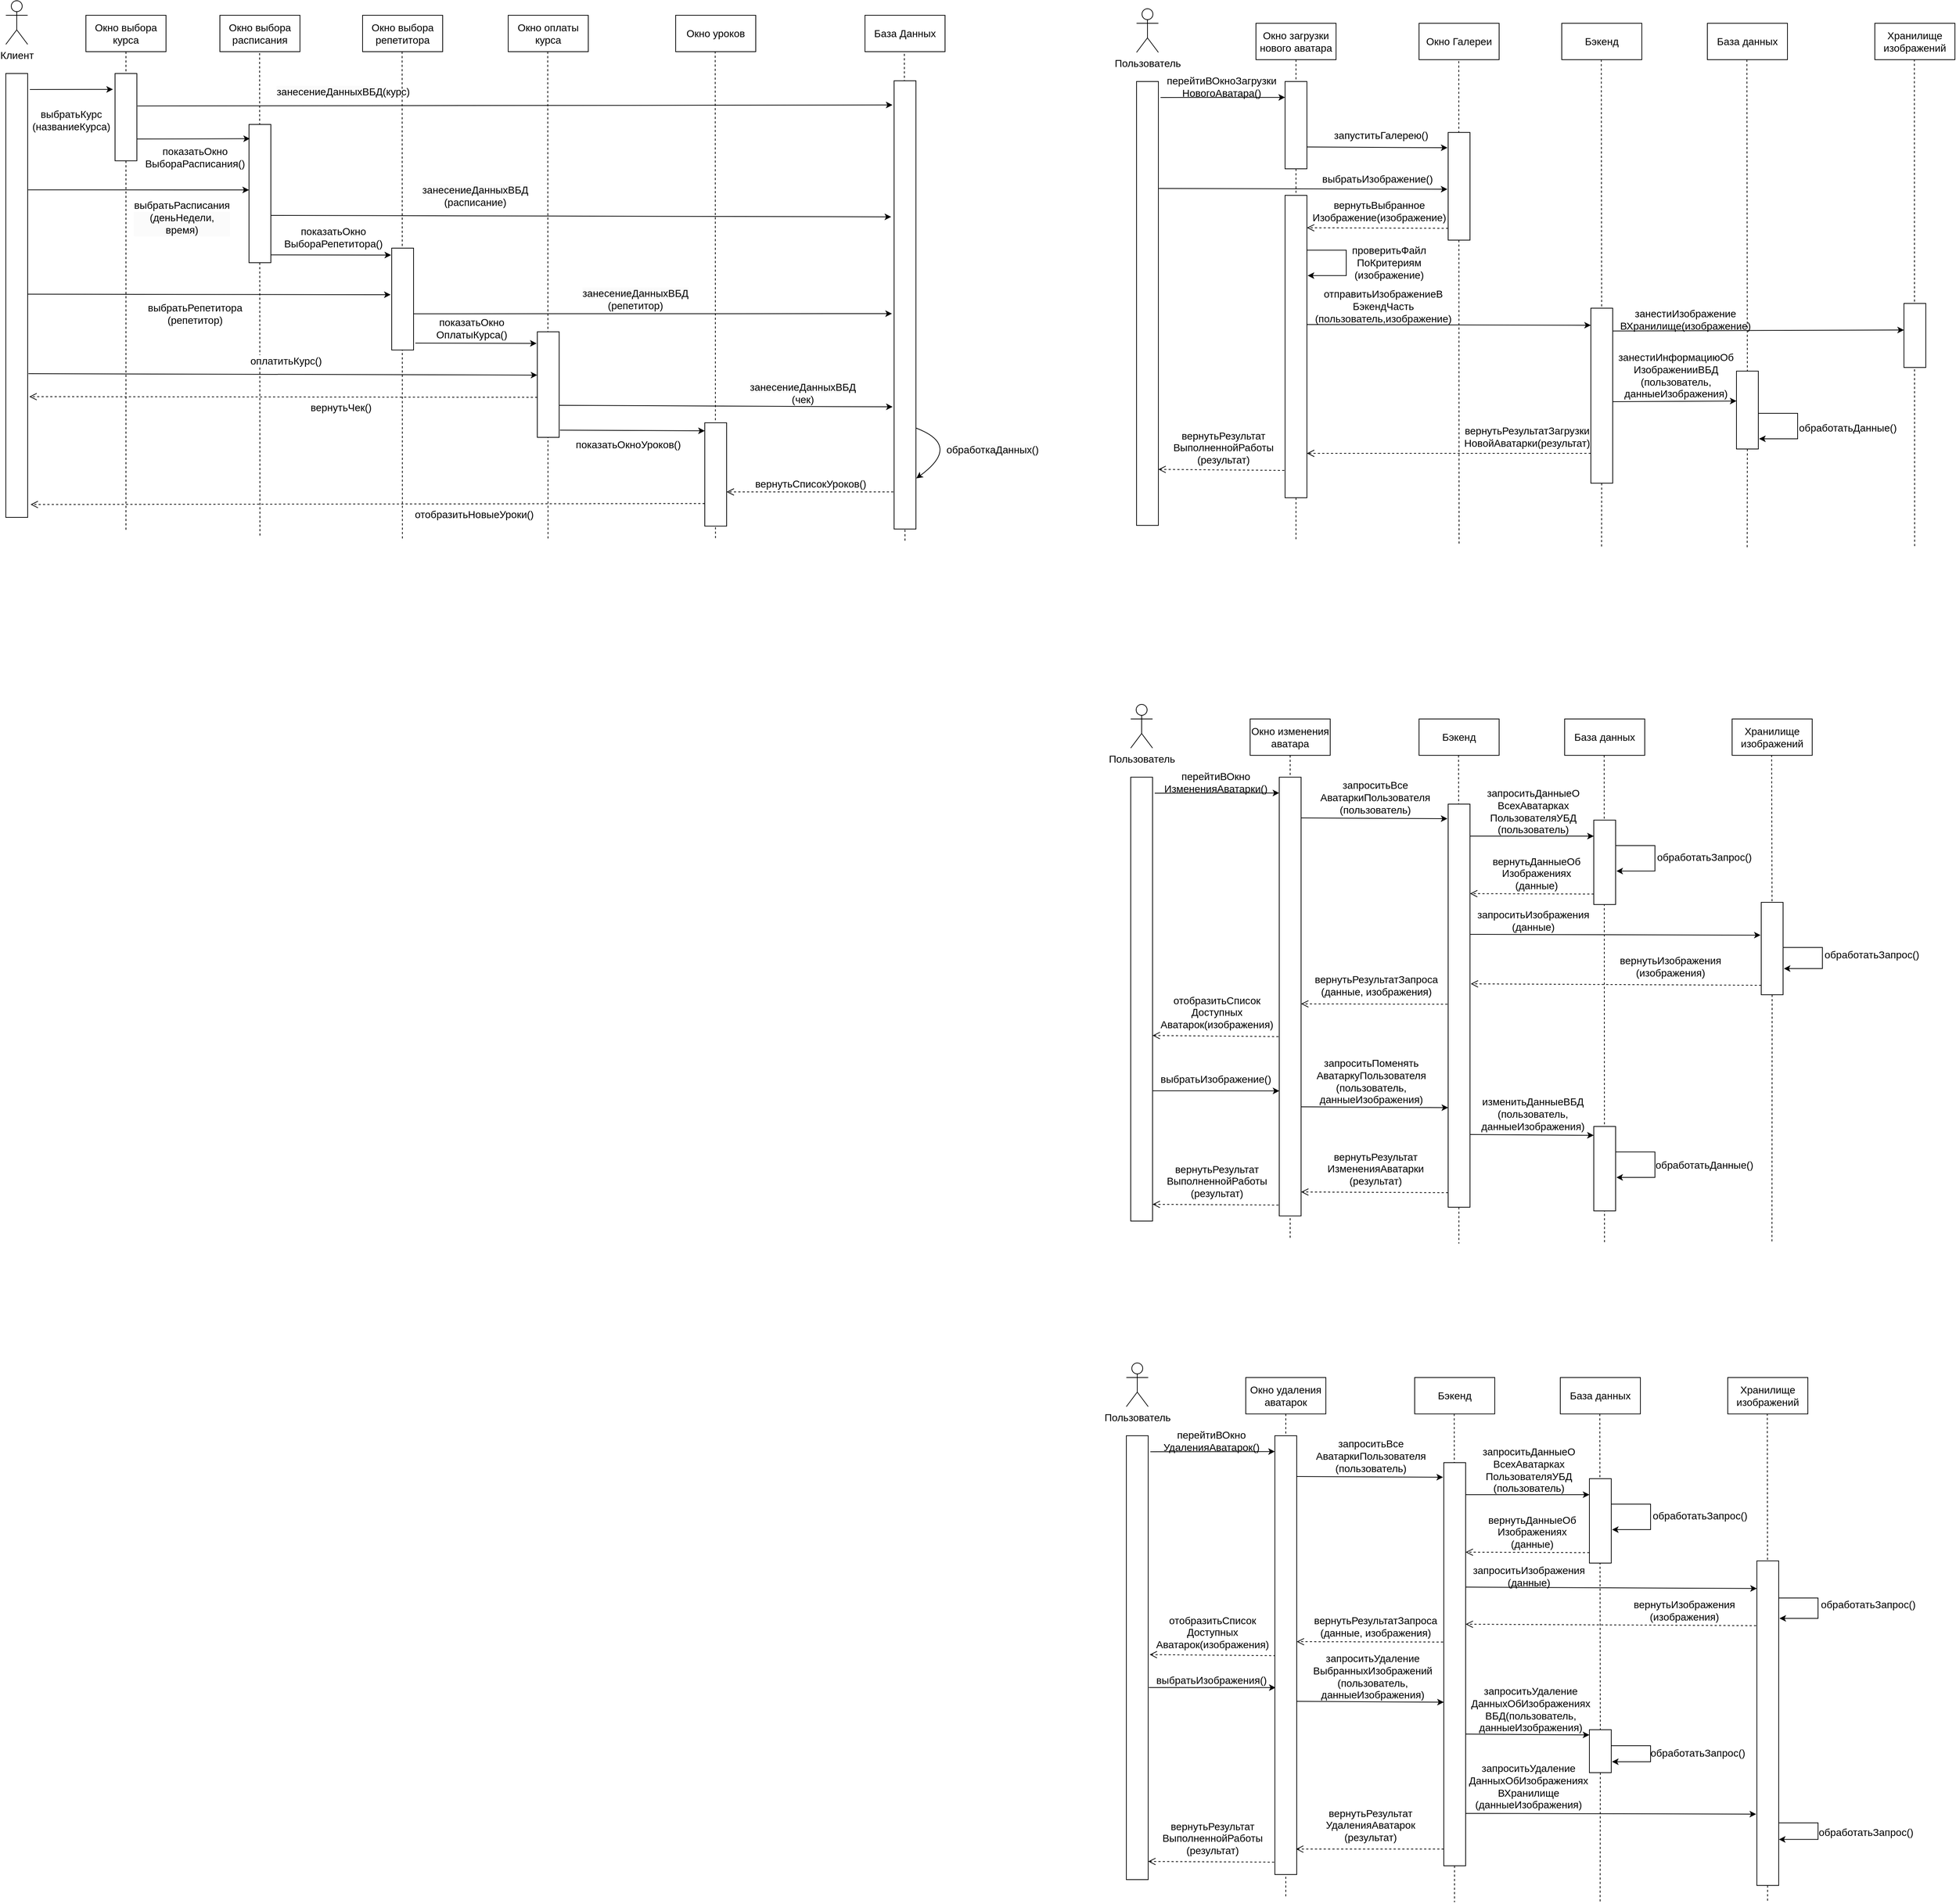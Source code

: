 <mxfile version="24.5.2" type="github">
  <diagram name="Страница — 1" id="cCNvP07oB7x_CgiWRaZ6">
    <mxGraphModel dx="1953" dy="1066" grid="0" gridSize="10" guides="1" tooltips="1" connect="1" arrows="1" fold="1" page="0" pageScale="1" pageWidth="827" pageHeight="1169" math="0" shadow="0">
      <root>
        <mxCell id="0" />
        <mxCell id="1" parent="0" />
        <mxCell id="JUx8osUJaaa_epGHW69H-102" style="rounded=0;orthogonalLoop=1;jettySize=auto;html=1;endArrow=none;endFill=0;dashed=1;fontSize=14;" parent="1" edge="1">
          <mxGeometry relative="1" as="geometry">
            <mxPoint x="1245" y="795" as="targetPoint" />
            <mxPoint x="1244.09" y="117" as="sourcePoint" />
          </mxGeometry>
        </mxCell>
        <mxCell id="JUx8osUJaaa_epGHW69H-101" style="rounded=0;orthogonalLoop=1;jettySize=auto;html=1;endArrow=none;endFill=0;dashed=1;fontSize=14;" parent="1" edge="1">
          <mxGeometry relative="1" as="geometry">
            <mxPoint x="984.71" y="790.5" as="targetPoint" />
            <mxPoint x="984.29" y="119.5" as="sourcePoint" />
          </mxGeometry>
        </mxCell>
        <mxCell id="JUx8osUJaaa_epGHW69H-100" style="rounded=0;orthogonalLoop=1;jettySize=auto;html=1;endArrow=none;endFill=0;dashed=1;fontSize=14;" parent="1" edge="1">
          <mxGeometry relative="1" as="geometry">
            <mxPoint x="754.71" y="791" as="targetPoint" />
            <mxPoint x="754.29" y="120" as="sourcePoint" />
          </mxGeometry>
        </mxCell>
        <mxCell id="JUx8osUJaaa_epGHW69H-99" style="rounded=0;orthogonalLoop=1;jettySize=auto;html=1;endArrow=none;endFill=0;dashed=1;fontSize=14;" parent="1" edge="1">
          <mxGeometry relative="1" as="geometry">
            <mxPoint x="554.71" y="791" as="targetPoint" />
            <mxPoint x="554.29" y="120" as="sourcePoint" />
          </mxGeometry>
        </mxCell>
        <mxCell id="JUx8osUJaaa_epGHW69H-98" style="rounded=0;orthogonalLoop=1;jettySize=auto;html=1;endArrow=none;endFill=0;dashed=1;fontSize=14;" parent="1" edge="1">
          <mxGeometry relative="1" as="geometry">
            <mxPoint x="359" y="787" as="targetPoint" />
            <mxPoint x="358.58" y="116" as="sourcePoint" />
          </mxGeometry>
        </mxCell>
        <mxCell id="JUx8osUJaaa_epGHW69H-7" value="Клиент" style="shape=umlActor;verticalLabelPosition=bottom;verticalAlign=top;html=1;fontSize=14;" parent="1" vertex="1">
          <mxGeometry x="10" y="50" width="30" height="60" as="geometry" />
        </mxCell>
        <mxCell id="JUx8osUJaaa_epGHW69H-31" value="&lt;br style=&quot;font-size: 14px;&quot;&gt;выбратьРасписания&lt;div style=&quot;forced-color-adjust: none; color: rgb(0, 0, 0); font-family: Helvetica; font-size: 14px; font-style: normal; font-variant-ligatures: normal; font-variant-caps: normal; font-weight: 400; letter-spacing: normal; orphans: 2; text-align: center; text-indent: 0px; text-transform: none; widows: 2; word-spacing: 0px; -webkit-text-stroke-width: 0px; white-space: normal; background-color: rgb(251, 251, 251); text-decoration-thickness: initial; text-decoration-style: initial; text-decoration-color: initial;&quot;&gt;&lt;div style=&quot;forced-color-adjust: none; font-size: 14px;&quot;&gt;(деньНедели, время)&lt;/div&gt;&lt;/div&gt;&lt;div style=&quot;font-size: 14px;&quot;&gt;&lt;br style=&quot;font-size: 14px;&quot;&gt;&lt;/div&gt;" style="text;html=1;align=center;verticalAlign=middle;whiteSpace=wrap;rounded=0;fontSize=14;" parent="1" vertex="1">
          <mxGeometry x="187" y="318" width="130" height="60" as="geometry" />
        </mxCell>
        <mxCell id="JUx8osUJaaa_epGHW69H-37" value="вернутьЧек()" style="html=1;verticalAlign=bottom;endArrow=open;dashed=1;endSize=8;curved=0;rounded=0;entryX=1.078;entryY=0.728;entryDx=0;entryDy=0;entryPerimeter=0;fontSize=14;" parent="1" target="JUx8osUJaaa_epGHW69H-56" edge="1">
          <mxGeometry x="-0.226" y="25" relative="1" as="geometry">
            <mxPoint x="740" y="594.96" as="sourcePoint" />
            <mxPoint x="624.29" y="594.96" as="targetPoint" />
            <mxPoint as="offset" />
          </mxGeometry>
        </mxCell>
        <mxCell id="JUx8osUJaaa_epGHW69H-97" style="rounded=0;orthogonalLoop=1;jettySize=auto;html=1;endArrow=none;endFill=0;dashed=1;fontSize=14;" parent="1" source="JUx8osUJaaa_epGHW69H-50" edge="1">
          <mxGeometry relative="1" as="geometry">
            <mxPoint x="175.0" y="779.857" as="targetPoint" />
          </mxGeometry>
        </mxCell>
        <mxCell id="JUx8osUJaaa_epGHW69H-50" value="Окно выбора курса" style="html=1;whiteSpace=wrap;fontSize=14;" parent="1" vertex="1">
          <mxGeometry x="120" y="70" width="110" height="50" as="geometry" />
        </mxCell>
        <mxCell id="JUx8osUJaaa_epGHW69H-51" value="Окно выбора расписания" style="html=1;whiteSpace=wrap;fontSize=14;" parent="1" vertex="1">
          <mxGeometry x="304" y="70" width="110" height="50" as="geometry" />
        </mxCell>
        <mxCell id="JUx8osUJaaa_epGHW69H-52" value="Окно выбора репетитора" style="html=1;whiteSpace=wrap;fontSize=14;" parent="1" vertex="1">
          <mxGeometry x="500" y="70" width="110" height="50" as="geometry" />
        </mxCell>
        <mxCell id="JUx8osUJaaa_epGHW69H-53" value="Окно оплаты курса" style="html=1;whiteSpace=wrap;fontSize=14;" parent="1" vertex="1">
          <mxGeometry x="700" y="70" width="110" height="50" as="geometry" />
        </mxCell>
        <mxCell id="JUx8osUJaaa_epGHW69H-54" value="База Данных" style="html=1;whiteSpace=wrap;fontSize=14;" parent="1" vertex="1">
          <mxGeometry x="1190" y="70" width="110" height="50" as="geometry" />
        </mxCell>
        <mxCell id="JUx8osUJaaa_epGHW69H-55" value="Окно&amp;nbsp;&lt;span style=&quot;background-color: initial; font-size: 14px;&quot;&gt;уроков&lt;/span&gt;" style="html=1;whiteSpace=wrap;fontSize=14;" parent="1" vertex="1">
          <mxGeometry x="930" y="70" width="110" height="50" as="geometry" />
        </mxCell>
        <mxCell id="JUx8osUJaaa_epGHW69H-56" value="" style="rounded=0;whiteSpace=wrap;html=1;fontSize=14;" parent="1" vertex="1">
          <mxGeometry x="10" y="150" width="30" height="610" as="geometry" />
        </mxCell>
        <mxCell id="JUx8osUJaaa_epGHW69H-57" value="" style="rounded=0;whiteSpace=wrap;html=1;fontSize=14;" parent="1" vertex="1">
          <mxGeometry x="160" y="150" width="30" height="120" as="geometry" />
        </mxCell>
        <mxCell id="JUx8osUJaaa_epGHW69H-58" value="" style="rounded=0;whiteSpace=wrap;html=1;fontSize=14;" parent="1" vertex="1">
          <mxGeometry x="344" y="220" width="30" height="190" as="geometry" />
        </mxCell>
        <mxCell id="JUx8osUJaaa_epGHW69H-59" value="" style="rounded=0;whiteSpace=wrap;html=1;fontSize=14;" parent="1" vertex="1">
          <mxGeometry x="540" y="390" width="30" height="140" as="geometry" />
        </mxCell>
        <mxCell id="JUx8osUJaaa_epGHW69H-60" value="" style="rounded=0;whiteSpace=wrap;html=1;fontSize=14;" parent="1" vertex="1">
          <mxGeometry x="740" y="504.96" width="30" height="145.04" as="geometry" />
        </mxCell>
        <mxCell id="JUx8osUJaaa_epGHW69H-61" value="" style="rounded=0;whiteSpace=wrap;html=1;fontSize=14;" parent="1" vertex="1">
          <mxGeometry x="970" y="630" width="30" height="142" as="geometry" />
        </mxCell>
        <mxCell id="JUx8osUJaaa_epGHW69H-62" value="" style="rounded=0;whiteSpace=wrap;html=1;movable=1;resizable=1;rotatable=1;deletable=1;editable=1;locked=0;connectable=1;fontSize=14;" parent="1" vertex="1">
          <mxGeometry x="1230" y="160" width="30" height="616" as="geometry" />
        </mxCell>
        <mxCell id="JUx8osUJaaa_epGHW69H-63" value="" style="endArrow=classic;html=1;rounded=0;exitX=1.1;exitY=0.036;exitDx=0;exitDy=0;exitPerimeter=0;entryX=-0.094;entryY=0.182;entryDx=0;entryDy=0;entryPerimeter=0;fontSize=14;" parent="1" source="JUx8osUJaaa_epGHW69H-56" target="JUx8osUJaaa_epGHW69H-57" edge="1">
          <mxGeometry width="50" height="50" relative="1" as="geometry">
            <mxPoint x="100" y="160" as="sourcePoint" />
            <mxPoint x="100" y="210" as="targetPoint" />
            <Array as="points" />
          </mxGeometry>
        </mxCell>
        <mxCell id="JUx8osUJaaa_epGHW69H-64" value="&lt;div style=&quot;font-size: 14px;&quot;&gt;&lt;div style=&quot;font-size: 14px;&quot;&gt;&lt;div style=&quot;font-size: 14px;&quot;&gt;выбратьКурс&lt;/div&gt;&lt;div style=&quot;font-size: 14px;&quot;&gt;(названиеКурса)&lt;/div&gt;&lt;/div&gt;&lt;/div&gt;" style="text;html=1;align=center;verticalAlign=middle;whiteSpace=wrap;rounded=0;fontSize=14;" parent="1" vertex="1">
          <mxGeometry x="20" y="186" width="160" height="55" as="geometry" />
        </mxCell>
        <mxCell id="JUx8osUJaaa_epGHW69H-66" value="" style="endArrow=classic;html=1;rounded=0;exitX=1.077;exitY=0.044;exitDx=0;exitDy=0;exitPerimeter=0;entryX=0.043;entryY=0.103;entryDx=0;entryDy=0;entryPerimeter=0;fontSize=14;" parent="1" target="JUx8osUJaaa_epGHW69H-58" edge="1">
          <mxGeometry width="50" height="50" relative="1" as="geometry">
            <mxPoint x="190" y="240" as="sourcePoint" />
            <mxPoint x="340" y="240" as="targetPoint" />
            <Array as="points" />
          </mxGeometry>
        </mxCell>
        <mxCell id="JUx8osUJaaa_epGHW69H-67" value="показатьОкно&lt;div style=&quot;font-size: 14px;&quot;&gt;ВыбораРасписания()&lt;/div&gt;" style="text;html=1;align=center;verticalAlign=middle;whiteSpace=wrap;rounded=0;fontSize=14;" parent="1" vertex="1">
          <mxGeometry x="210" y="250.0" width="120" height="30" as="geometry" />
        </mxCell>
        <mxCell id="JUx8osUJaaa_epGHW69H-68" value="" style="endArrow=classic;html=1;rounded=0;exitX=1.027;exitY=0.372;exitDx=0;exitDy=0;exitPerimeter=0;entryX=-0.073;entryY=0.054;entryDx=0;entryDy=0;entryPerimeter=0;fontSize=14;" parent="1" source="JUx8osUJaaa_epGHW69H-57" target="JUx8osUJaaa_epGHW69H-62" edge="1">
          <mxGeometry width="50" height="50" relative="1" as="geometry">
            <mxPoint x="193" y="195" as="sourcePoint" />
            <mxPoint x="1230" y="195" as="targetPoint" />
          </mxGeometry>
        </mxCell>
        <mxCell id="JUx8osUJaaa_epGHW69H-69" value="" style="endArrow=classic;html=1;rounded=0;entryX=0.008;entryY=0.15;entryDx=0;entryDy=0;entryPerimeter=0;exitX=1.022;exitY=0.262;exitDx=0;exitDy=0;exitPerimeter=0;fontSize=14;" parent="1" source="JUx8osUJaaa_epGHW69H-56" edge="1">
          <mxGeometry width="50" height="50" relative="1" as="geometry">
            <mxPoint x="40" y="320" as="sourcePoint" />
            <mxPoint x="344" y="310" as="targetPoint" />
            <Array as="points" />
          </mxGeometry>
        </mxCell>
        <mxCell id="JUx8osUJaaa_epGHW69H-70" value="" style="endArrow=classic;html=1;rounded=0;exitX=1.055;exitY=0.296;exitDx=0;exitDy=0;exitPerimeter=0;fontSize=14;" parent="1" edge="1">
          <mxGeometry width="50" height="50" relative="1" as="geometry">
            <mxPoint x="374" y="344.96" as="sourcePoint" />
            <mxPoint x="1226" y="347" as="targetPoint" />
          </mxGeometry>
        </mxCell>
        <mxCell id="JUx8osUJaaa_epGHW69H-72" value="" style="endArrow=classic;html=1;rounded=0;entryX=-0.027;entryY=0.068;entryDx=0;entryDy=0;exitX=1.055;exitY=0.296;exitDx=0;exitDy=0;exitPerimeter=0;entryPerimeter=0;fontSize=14;" parent="1" target="JUx8osUJaaa_epGHW69H-59" edge="1">
          <mxGeometry width="50" height="50" relative="1" as="geometry">
            <mxPoint x="374" y="399.29" as="sourcePoint" />
            <mxPoint x="676" y="399.29" as="targetPoint" />
            <Array as="points" />
          </mxGeometry>
        </mxCell>
        <mxCell id="JUx8osUJaaa_epGHW69H-73" value="" style="endArrow=classic;html=1;rounded=0;exitX=1.055;exitY=0.296;exitDx=0;exitDy=0;exitPerimeter=0;fontSize=14;" parent="1" edge="1">
          <mxGeometry width="50" height="50" relative="1" as="geometry">
            <mxPoint x="570" y="480.25" as="sourcePoint" />
            <mxPoint x="1227" y="480" as="targetPoint" />
          </mxGeometry>
        </mxCell>
        <mxCell id="JUx8osUJaaa_epGHW69H-74" value="" style="endArrow=classic;html=1;rounded=0;entryX=-0.032;entryY=0.11;entryDx=0;entryDy=0;exitX=1.08;exitY=0.932;exitDx=0;exitDy=0;exitPerimeter=0;entryPerimeter=0;fontSize=14;" parent="1" source="JUx8osUJaaa_epGHW69H-59" target="JUx8osUJaaa_epGHW69H-60" edge="1">
          <mxGeometry width="50" height="50" relative="1" as="geometry">
            <mxPoint x="570" y="518.46" as="sourcePoint" />
            <mxPoint x="735" y="519.17" as="targetPoint" />
            <Array as="points" />
          </mxGeometry>
        </mxCell>
        <mxCell id="JUx8osUJaaa_epGHW69H-76" value="" style="endArrow=classic;html=1;rounded=0;exitX=1.036;exitY=0.932;exitDx=0;exitDy=0;exitPerimeter=0;fontSize=14;" parent="1" source="JUx8osUJaaa_epGHW69H-60" edge="1">
          <mxGeometry width="50" height="50" relative="1" as="geometry">
            <mxPoint x="772" y="638.44" as="sourcePoint" />
            <mxPoint x="970" y="641" as="targetPoint" />
            <Array as="points" />
          </mxGeometry>
        </mxCell>
        <mxCell id="JUx8osUJaaa_epGHW69H-77" value="" style="endArrow=classic;html=1;rounded=0;entryX=-0.048;entryY=0.457;entryDx=0;entryDy=0;entryPerimeter=0;exitX=1.055;exitY=0.296;exitDx=0;exitDy=0;exitPerimeter=0;fontSize=14;" parent="1" target="JUx8osUJaaa_epGHW69H-59" edge="1">
          <mxGeometry width="50" height="50" relative="1" as="geometry">
            <mxPoint x="40" y="453.29" as="sourcePoint" />
            <mxPoint x="342" y="453.29" as="targetPoint" />
            <Array as="points" />
          </mxGeometry>
        </mxCell>
        <mxCell id="JUx8osUJaaa_epGHW69H-80" value="" style="endArrow=classic;html=1;rounded=0;entryX=-0.065;entryY=0.617;entryDx=0;entryDy=0;entryPerimeter=0;exitX=1;exitY=0.5;exitDx=0;exitDy=0;fontSize=14;" parent="1" edge="1">
          <mxGeometry width="50" height="50" relative="1" as="geometry">
            <mxPoint x="770" y="606" as="sourcePoint" />
            <mxPoint x="1228.05" y="608.08" as="targetPoint" />
            <Array as="points" />
          </mxGeometry>
        </mxCell>
        <mxCell id="JUx8osUJaaa_epGHW69H-81" value="" style="endArrow=classic;html=1;rounded=0;entryX=0;entryY=0.5;entryDx=0;entryDy=0;exitX=1.055;exitY=0.296;exitDx=0;exitDy=0;exitPerimeter=0;fontSize=14;" parent="1" edge="1">
          <mxGeometry width="50" height="50" relative="1" as="geometry">
            <mxPoint x="41" y="562.44" as="sourcePoint" />
            <mxPoint x="740" y="564.48" as="targetPoint" />
            <Array as="points" />
          </mxGeometry>
        </mxCell>
        <mxCell id="JUx8osUJaaa_epGHW69H-82" value="отобразитьНовыеУроки()" style="html=1;verticalAlign=bottom;endArrow=open;dashed=1;endSize=8;curved=0;rounded=0;entryX=1.133;entryY=0.971;entryDx=0;entryDy=0;entryPerimeter=0;fontSize=14;" parent="1" target="JUx8osUJaaa_epGHW69H-56" edge="1">
          <mxGeometry x="-0.315" y="26" relative="1" as="geometry">
            <mxPoint x="970" y="740.96" as="sourcePoint" />
            <mxPoint x="272" y="740" as="targetPoint" />
            <mxPoint as="offset" />
          </mxGeometry>
        </mxCell>
        <mxCell id="JUx8osUJaaa_epGHW69H-83" value="вернутьСписокУроков()" style="html=1;verticalAlign=bottom;endArrow=open;dashed=1;endSize=8;curved=0;rounded=0;fontSize=14;" parent="1" edge="1">
          <mxGeometry relative="1" as="geometry">
            <mxPoint x="1229" y="725" as="sourcePoint" />
            <mxPoint x="1000" y="725" as="targetPoint" />
          </mxGeometry>
        </mxCell>
        <mxCell id="JUx8osUJaaa_epGHW69H-84" value="&lt;span style=&quot;color: rgb(0, 0, 0); font-family: Helvetica; font-size: 14px; font-style: normal; font-variant-ligatures: normal; font-variant-caps: normal; font-weight: 400; letter-spacing: normal; orphans: 2; text-align: center; text-indent: 0px; text-transform: none; widows: 2; word-spacing: 0px; -webkit-text-stroke-width: 0px; white-space: normal; background-color: rgb(251, 251, 251); text-decoration-thickness: initial; text-decoration-style: initial; text-decoration-color: initial; float: none; display: inline !important;&quot;&gt;занесениеДанныхВБД&lt;/span&gt;&lt;span style=&quot;text-align: center; font-size: 14px;&quot;&gt;(курс)&lt;/span&gt;" style="text;whiteSpace=wrap;html=1;fontSize=14;" parent="1" vertex="1">
          <mxGeometry x="380" y="160" width="166" height="30" as="geometry" />
        </mxCell>
        <mxCell id="JUx8osUJaaa_epGHW69H-85" value="&lt;span style=&quot;color: rgb(0, 0, 0); font-family: Helvetica; font-size: 14px; font-style: normal; font-variant-ligatures: normal; font-variant-caps: normal; font-weight: 400; letter-spacing: normal; orphans: 2; text-align: center; text-indent: 0px; text-transform: none; widows: 2; word-spacing: 0px; -webkit-text-stroke-width: 0px; white-space: normal; background-color: rgb(251, 251, 251); text-decoration-thickness: initial; text-decoration-style: initial; text-decoration-color: initial; float: none; display: inline !important;&quot;&gt;занесениеДанныхВБД&lt;/span&gt;&lt;div style=&quot;text-align: center; font-size: 14px;&quot;&gt;&lt;span style=&quot;color: rgb(0, 0, 0); font-family: Helvetica; font-size: 14px; font-style: normal; font-variant-ligatures: normal; font-variant-caps: normal; font-weight: 400; letter-spacing: normal; orphans: 2; text-indent: 0px; text-transform: none; widows: 2; word-spacing: 0px; -webkit-text-stroke-width: 0px; white-space: normal; background-color: rgb(251, 251, 251); text-decoration-thickness: initial; text-decoration-style: initial; text-decoration-color: initial; float: none; display: inline !important;&quot;&gt;(&lt;/span&gt;&lt;span style=&quot;text-align: center; background-color: initial; font-size: 14px;&quot;&gt;расписание)&lt;/span&gt;&lt;/div&gt;" style="text;whiteSpace=wrap;html=1;fontSize=14;" parent="1" vertex="1">
          <mxGeometry x="580" y="294.96" width="130" height="35.04" as="geometry" />
        </mxCell>
        <mxCell id="JUx8osUJaaa_epGHW69H-87" value="&lt;span style=&quot;color: rgb(0, 0, 0); font-family: Helvetica; font-size: 14px; font-style: normal; font-variant-ligatures: normal; font-variant-caps: normal; font-weight: 400; letter-spacing: normal; orphans: 2; text-align: center; text-indent: 0px; text-transform: none; widows: 2; word-spacing: 0px; -webkit-text-stroke-width: 0px; white-space: normal; background-color: rgb(251, 251, 251); text-decoration-thickness: initial; text-decoration-style: initial; text-decoration-color: initial; float: none; display: inline !important;&quot;&gt;занесениеДанныхВБД&lt;/span&gt;&lt;div style=&quot;text-align: center; font-size: 14px;&quot;&gt;&lt;span style=&quot;color: rgb(0, 0, 0); font-family: Helvetica; font-size: 14px; font-style: normal; font-variant-ligatures: normal; font-variant-caps: normal; font-weight: 400; letter-spacing: normal; orphans: 2; text-indent: 0px; text-transform: none; widows: 2; word-spacing: 0px; -webkit-text-stroke-width: 0px; white-space: normal; background-color: rgb(251, 251, 251); text-decoration-thickness: initial; text-decoration-style: initial; text-decoration-color: initial; float: none; display: inline !important;&quot;&gt;(&lt;/span&gt;&lt;span style=&quot;text-align: center; background-color: initial; font-size: 14px;&quot;&gt;репетитор)&lt;/span&gt;&lt;/div&gt;" style="text;whiteSpace=wrap;html=1;fontSize=14;" parent="1" vertex="1">
          <mxGeometry x="800" y="437.48" width="130" height="35.04" as="geometry" />
        </mxCell>
        <mxCell id="JUx8osUJaaa_epGHW69H-88" value="&lt;span style=&quot;color: rgb(0, 0, 0); font-family: Helvetica; font-size: 14px; font-style: normal; font-variant-ligatures: normal; font-variant-caps: normal; font-weight: 400; letter-spacing: normal; orphans: 2; text-align: center; text-indent: 0px; text-transform: none; widows: 2; word-spacing: 0px; -webkit-text-stroke-width: 0px; white-space: normal; background-color: rgb(251, 251, 251); text-decoration-thickness: initial; text-decoration-style: initial; text-decoration-color: initial; float: none; display: inline !important;&quot;&gt;занесениеДанныхВБД&lt;/span&gt;&lt;div style=&quot;text-align: center; font-size: 14px;&quot;&gt;&lt;span style=&quot;color: rgb(0, 0, 0); font-family: Helvetica; font-size: 14px; font-style: normal; font-variant-ligatures: normal; font-variant-caps: normal; font-weight: 400; letter-spacing: normal; orphans: 2; text-indent: 0px; text-transform: none; widows: 2; word-spacing: 0px; -webkit-text-stroke-width: 0px; white-space: normal; background-color: rgb(251, 251, 251); text-decoration-thickness: initial; text-decoration-style: initial; text-decoration-color: initial; float: none; display: inline !important;&quot;&gt;(чек&lt;/span&gt;&lt;span style=&quot;text-align: center; background-color: initial; font-size: 14px;&quot;&gt;)&lt;/span&gt;&lt;/div&gt;" style="text;whiteSpace=wrap;html=1;fontSize=14;" parent="1" vertex="1">
          <mxGeometry x="1030" y="566.0" width="130" height="35.04" as="geometry" />
        </mxCell>
        <mxCell id="JUx8osUJaaa_epGHW69H-90" value="показатьОкно&lt;div style=&quot;font-size: 14px;&quot;&gt;ВыбораРепетитора()&lt;/div&gt;" style="text;html=1;align=center;verticalAlign=middle;whiteSpace=wrap;rounded=0;fontSize=14;" parent="1" vertex="1">
          <mxGeometry x="400" y="360" width="120" height="30" as="geometry" />
        </mxCell>
        <mxCell id="JUx8osUJaaa_epGHW69H-91" value="показатьОкно&lt;div style=&quot;font-size: 14px;&quot;&gt;ОплатыКурса()&lt;/div&gt;" style="text;html=1;align=center;verticalAlign=middle;whiteSpace=wrap;rounded=0;fontSize=14;" parent="1" vertex="1">
          <mxGeometry x="590" y="484.96" width="120" height="30" as="geometry" />
        </mxCell>
        <mxCell id="JUx8osUJaaa_epGHW69H-92" value="показатьОкно&lt;span style=&quot;background-color: initial; font-size: 14px;&quot;&gt;Уроков()&lt;/span&gt;" style="text;html=1;align=center;verticalAlign=middle;whiteSpace=wrap;rounded=0;fontSize=14;" parent="1" vertex="1">
          <mxGeometry x="805" y="644.96" width="120" height="30" as="geometry" />
        </mxCell>
        <mxCell id="JUx8osUJaaa_epGHW69H-94" value="&lt;div style=&quot;font-size: 14px;&quot;&gt;&lt;div style=&quot;font-size: 14px;&quot;&gt;выбратьРепетитора&lt;/div&gt;&lt;div style=&quot;font-size: 14px;&quot;&gt;(репетитор)&lt;/div&gt;&lt;/div&gt;" style="text;html=1;align=center;verticalAlign=middle;whiteSpace=wrap;rounded=0;fontSize=14;" parent="1" vertex="1">
          <mxGeometry x="205" y="464.96" width="130" height="30" as="geometry" />
        </mxCell>
        <mxCell id="JUx8osUJaaa_epGHW69H-95" value="&lt;span style=&quot;color: rgb(0, 0, 0); font-family: Helvetica; font-size: 14px; font-style: normal; font-variant-ligatures: normal; font-variant-caps: normal; font-weight: 400; letter-spacing: normal; orphans: 2; text-align: center; text-indent: 0px; text-transform: none; widows: 2; word-spacing: 0px; -webkit-text-stroke-width: 0px; white-space: normal; background-color: rgb(255, 255, 255); text-decoration-thickness: initial; text-decoration-style: initial; text-decoration-color: initial; float: none; display: inline !important;&quot;&gt;оплатитьКурс()&lt;/span&gt;" style="text;whiteSpace=wrap;html=1;fontSize=14;" parent="1" vertex="1">
          <mxGeometry x="344" y="530" width="140" height="40" as="geometry" />
        </mxCell>
        <mxCell id="iLGSFtoPmelzM0ZE0LwK-1" value="" style="endArrow=classic;html=1;rounded=0;exitX=1.016;exitY=0.775;exitDx=0;exitDy=0;fontSize=14;entryX=1.016;entryY=0.887;entryDx=0;entryDy=0;entryPerimeter=0;edgeStyle=orthogonalEdgeStyle;curved=1;exitPerimeter=0;" parent="1" source="JUx8osUJaaa_epGHW69H-62" target="JUx8osUJaaa_epGHW69H-62" edge="1">
          <mxGeometry width="50" height="50" relative="1" as="geometry">
            <mxPoint x="1473" y="508.25" as="sourcePoint" />
            <mxPoint x="2130" y="508" as="targetPoint" />
            <Array as="points">
              <mxPoint x="1323" y="661" />
            </Array>
          </mxGeometry>
        </mxCell>
        <mxCell id="iLGSFtoPmelzM0ZE0LwK-2" value="&lt;div style=&quot;text-align: center;&quot;&gt;&lt;span style=&quot;background-color: rgb(251, 251, 251);&quot;&gt;обработкаДанных()&lt;/span&gt;&lt;/div&gt;" style="text;whiteSpace=wrap;html=1;fontSize=14;" parent="1" vertex="1">
          <mxGeometry x="1300" y="652" width="130" height="28" as="geometry" />
        </mxCell>
        <mxCell id="zQhaWTiRx2PQg55g5xUu-2" style="rounded=0;orthogonalLoop=1;jettySize=auto;html=1;endArrow=none;endFill=0;dashed=1;fontSize=14;" edge="1" parent="1">
          <mxGeometry relative="1" as="geometry">
            <mxPoint x="2631.71" y="801.5" as="targetPoint" />
            <mxPoint x="2631.29" y="130.5" as="sourcePoint" />
          </mxGeometry>
        </mxCell>
        <mxCell id="zQhaWTiRx2PQg55g5xUu-3" style="rounded=0;orthogonalLoop=1;jettySize=auto;html=1;endArrow=none;endFill=0;dashed=1;fontSize=14;" edge="1" parent="1" source="zQhaWTiRx2PQg55g5xUu-20">
          <mxGeometry relative="1" as="geometry">
            <mxPoint x="2401.71" y="802" as="targetPoint" />
            <mxPoint x="2401.29" y="131" as="sourcePoint" />
          </mxGeometry>
        </mxCell>
        <mxCell id="zQhaWTiRx2PQg55g5xUu-4" style="rounded=0;orthogonalLoop=1;jettySize=auto;html=1;endArrow=none;endFill=0;dashed=1;fontSize=14;" edge="1" parent="1" source="zQhaWTiRx2PQg55g5xUu-19">
          <mxGeometry relative="1" as="geometry">
            <mxPoint x="2201.71" y="802" as="targetPoint" />
            <mxPoint x="2201.29" y="131" as="sourcePoint" />
          </mxGeometry>
        </mxCell>
        <mxCell id="zQhaWTiRx2PQg55g5xUu-5" style="rounded=0;orthogonalLoop=1;jettySize=auto;html=1;endArrow=none;endFill=0;dashed=1;fontSize=14;" edge="1" parent="1">
          <mxGeometry relative="1" as="geometry">
            <mxPoint x="2006" y="798" as="targetPoint" />
            <mxPoint x="2005.58" y="127" as="sourcePoint" />
          </mxGeometry>
        </mxCell>
        <mxCell id="zQhaWTiRx2PQg55g5xUu-6" value="Пользователь" style="shape=umlActor;verticalLabelPosition=bottom;verticalAlign=top;html=1;fontSize=14;" vertex="1" parent="1">
          <mxGeometry x="1563" y="61" width="30" height="60" as="geometry" />
        </mxCell>
        <mxCell id="zQhaWTiRx2PQg55g5xUu-7" value="&lt;div style=&quot;font-size: 14px;&quot;&gt;выбратьИзображение()&lt;/div&gt;" style="text;html=1;align=center;verticalAlign=middle;whiteSpace=wrap;rounded=0;fontSize=14;" vertex="1" parent="1">
          <mxGeometry x="1829" y="265" width="130" height="60" as="geometry" />
        </mxCell>
        <mxCell id="zQhaWTiRx2PQg55g5xUu-8" value="вернутьВыбранное&lt;div&gt;Изображение(изображение)&lt;/div&gt;" style="html=1;verticalAlign=bottom;endArrow=open;dashed=1;endSize=8;curved=0;rounded=0;entryX=1.078;entryY=0.728;entryDx=0;entryDy=0;entryPerimeter=0;fontSize=14;exitX=0;exitY=0.75;exitDx=0;exitDy=0;" edge="1" parent="1">
          <mxGeometry x="-0.021" y="-3" relative="1" as="geometry">
            <mxPoint x="1991" y="362.75" as="sourcePoint" />
            <mxPoint x="1797.0" y="362.0" as="targetPoint" />
            <mxPoint as="offset" />
          </mxGeometry>
        </mxCell>
        <mxCell id="zQhaWTiRx2PQg55g5xUu-9" style="rounded=0;orthogonalLoop=1;jettySize=auto;html=1;endArrow=none;endFill=0;dashed=1;fontSize=14;" edge="1" parent="1" source="zQhaWTiRx2PQg55g5xUu-55">
          <mxGeometry relative="1" as="geometry">
            <mxPoint x="1782.0" y="790.857" as="targetPoint" />
          </mxGeometry>
        </mxCell>
        <mxCell id="zQhaWTiRx2PQg55g5xUu-10" value="Окно загрузки нового аватара" style="html=1;whiteSpace=wrap;fontSize=14;" vertex="1" parent="1">
          <mxGeometry x="1727" y="81" width="110" height="50" as="geometry" />
        </mxCell>
        <mxCell id="zQhaWTiRx2PQg55g5xUu-11" value="Окно Галереи" style="html=1;whiteSpace=wrap;fontSize=14;" vertex="1" parent="1">
          <mxGeometry x="1951" y="81" width="110" height="50" as="geometry" />
        </mxCell>
        <mxCell id="zQhaWTiRx2PQg55g5xUu-12" value="Бэкенд" style="html=1;whiteSpace=wrap;fontSize=14;" vertex="1" parent="1">
          <mxGeometry x="2147" y="81" width="110" height="50" as="geometry" />
        </mxCell>
        <mxCell id="zQhaWTiRx2PQg55g5xUu-13" value="База данных" style="html=1;whiteSpace=wrap;fontSize=14;" vertex="1" parent="1">
          <mxGeometry x="2347" y="81" width="110" height="50" as="geometry" />
        </mxCell>
        <mxCell id="zQhaWTiRx2PQg55g5xUu-15" value="Хранилище&lt;div&gt;изображений&lt;/div&gt;" style="html=1;whiteSpace=wrap;fontSize=14;" vertex="1" parent="1">
          <mxGeometry x="2577" y="81" width="110" height="50" as="geometry" />
        </mxCell>
        <mxCell id="zQhaWTiRx2PQg55g5xUu-16" value="" style="rounded=0;whiteSpace=wrap;html=1;fontSize=14;" vertex="1" parent="1">
          <mxGeometry x="1563" y="161" width="30" height="610" as="geometry" />
        </mxCell>
        <mxCell id="zQhaWTiRx2PQg55g5xUu-18" value="" style="rounded=0;whiteSpace=wrap;html=1;fontSize=14;" vertex="1" parent="1">
          <mxGeometry x="1991" y="231" width="30" height="148" as="geometry" />
        </mxCell>
        <mxCell id="zQhaWTiRx2PQg55g5xUu-21" value="" style="rounded=0;whiteSpace=wrap;html=1;fontSize=14;" vertex="1" parent="1">
          <mxGeometry x="2617" y="466" width="30" height="88" as="geometry" />
        </mxCell>
        <mxCell id="zQhaWTiRx2PQg55g5xUu-23" value="" style="endArrow=classic;html=1;rounded=0;exitX=1.1;exitY=0.036;exitDx=0;exitDy=0;exitPerimeter=0;entryX=0;entryY=0.182;entryDx=0;entryDy=0;entryPerimeter=0;fontSize=14;" edge="1" parent="1" source="zQhaWTiRx2PQg55g5xUu-16" target="zQhaWTiRx2PQg55g5xUu-17">
          <mxGeometry width="50" height="50" relative="1" as="geometry">
            <mxPoint x="1653" y="171" as="sourcePoint" />
            <mxPoint x="1653" y="221" as="targetPoint" />
            <Array as="points" />
          </mxGeometry>
        </mxCell>
        <mxCell id="zQhaWTiRx2PQg55g5xUu-24" value="&lt;div style=&quot;font-size: 14px;&quot;&gt;&lt;div style=&quot;font-size: 14px;&quot;&gt;&lt;div style=&quot;font-size: 14px;&quot;&gt;перейтиВОкноЗагрузки&lt;/div&gt;&lt;div style=&quot;font-size: 14px;&quot;&gt;НовогоАватара()&lt;/div&gt;&lt;/div&gt;&lt;/div&gt;" style="text;html=1;align=center;verticalAlign=middle;whiteSpace=wrap;rounded=0;fontSize=14;" vertex="1" parent="1">
          <mxGeometry x="1606" y="140" width="148" height="55" as="geometry" />
        </mxCell>
        <mxCell id="zQhaWTiRx2PQg55g5xUu-25" value="" style="endArrow=classic;html=1;rounded=0;exitX=1.077;exitY=0.044;exitDx=0;exitDy=0;exitPerimeter=0;entryX=-0.031;entryY=0.142;entryDx=0;entryDy=0;entryPerimeter=0;fontSize=14;" edge="1" parent="1" target="zQhaWTiRx2PQg55g5xUu-18">
          <mxGeometry width="50" height="50" relative="1" as="geometry">
            <mxPoint x="1797" y="251" as="sourcePoint" />
            <mxPoint x="1947" y="251" as="targetPoint" />
            <Array as="points" />
          </mxGeometry>
        </mxCell>
        <mxCell id="zQhaWTiRx2PQg55g5xUu-26" value="запуститьГалерею()" style="text;html=1;align=center;verticalAlign=middle;whiteSpace=wrap;rounded=0;fontSize=14;" vertex="1" parent="1">
          <mxGeometry x="1839" y="220" width="120" height="30" as="geometry" />
        </mxCell>
        <mxCell id="zQhaWTiRx2PQg55g5xUu-28" value="" style="endArrow=classic;html=1;rounded=0;exitX=1.022;exitY=0.262;exitDx=0;exitDy=0;exitPerimeter=0;fontSize=14;entryX=-0.034;entryY=0.527;entryDx=0;entryDy=0;entryPerimeter=0;" edge="1" parent="1" target="zQhaWTiRx2PQg55g5xUu-18">
          <mxGeometry width="50" height="50" relative="1" as="geometry">
            <mxPoint x="1593.66" y="308.0" as="sourcePoint" />
            <mxPoint x="1990" y="305" as="targetPoint" />
            <Array as="points" />
          </mxGeometry>
        </mxCell>
        <mxCell id="zQhaWTiRx2PQg55g5xUu-30" value="" style="endArrow=classic;html=1;rounded=0;exitX=1.055;exitY=0.296;exitDx=0;exitDy=0;exitPerimeter=0;fontSize=14;edgeStyle=orthogonalEdgeStyle;" edge="1" parent="1">
          <mxGeometry width="50" height="50" relative="1" as="geometry">
            <mxPoint x="1797" y="407.73" as="sourcePoint" />
            <mxPoint x="1798" y="427.73" as="targetPoint" />
            <Array as="points">
              <mxPoint x="1797" y="392.73" />
              <mxPoint x="1851" y="392.73" />
              <mxPoint x="1851" y="427.73" />
              <mxPoint x="1805" y="427.73" />
            </Array>
          </mxGeometry>
        </mxCell>
        <mxCell id="zQhaWTiRx2PQg55g5xUu-32" value="" style="endArrow=classic;html=1;rounded=0;exitX=1.008;exitY=0.322;exitDx=0;exitDy=0;exitPerimeter=0;fontSize=14;" edge="1" parent="1">
          <mxGeometry width="50" height="50" relative="1" as="geometry">
            <mxPoint x="2210" y="503.818" as="sourcePoint" />
            <mxPoint x="2617" y="502.52" as="targetPoint" />
            <Array as="points" />
          </mxGeometry>
        </mxCell>
        <mxCell id="zQhaWTiRx2PQg55g5xUu-33" value="" style="endArrow=classic;html=1;rounded=0;fontSize=14;" edge="1" parent="1">
          <mxGeometry width="50" height="50" relative="1" as="geometry">
            <mxPoint x="2217" y="601.04" as="sourcePoint" />
            <mxPoint x="2387" y="600.04" as="targetPoint" />
            <Array as="points" />
          </mxGeometry>
        </mxCell>
        <mxCell id="zQhaWTiRx2PQg55g5xUu-37" value="вернутьРезультатЗагрузки&lt;div&gt;НовойАватарки(результат)&lt;/div&gt;" style="html=1;verticalAlign=bottom;endArrow=open;dashed=1;endSize=8;curved=0;rounded=0;entryX=1.133;entryY=0.971;entryDx=0;entryDy=0;entryPerimeter=0;fontSize=14;exitX=0;exitY=0.823;exitDx=0;exitDy=0;exitPerimeter=0;" edge="1" parent="1">
          <mxGeometry x="-0.549" y="-3" relative="1" as="geometry">
            <mxPoint x="2187" y="672.059" as="sourcePoint" />
            <mxPoint x="1797.0" y="672.0" as="targetPoint" />
            <mxPoint as="offset" />
          </mxGeometry>
        </mxCell>
        <mxCell id="zQhaWTiRx2PQg55g5xUu-43" value="проверитьФайл&lt;div&gt;ПоКритериям&lt;/div&gt;&lt;div&gt;(изображение)&lt;/div&gt;" style="text;html=1;align=center;verticalAlign=middle;whiteSpace=wrap;rounded=0;fontSize=14;" vertex="1" parent="1">
          <mxGeometry x="1850" y="394.73" width="120" height="30" as="geometry" />
        </mxCell>
        <mxCell id="zQhaWTiRx2PQg55g5xUu-44" value="занестиИзображение&lt;div&gt;ВХранилище(изображение)&lt;/div&gt;" style="text;html=1;align=center;verticalAlign=middle;whiteSpace=wrap;rounded=0;fontSize=14;" vertex="1" parent="1">
          <mxGeometry x="2257" y="472.52" width="120" height="30" as="geometry" />
        </mxCell>
        <mxCell id="zQhaWTiRx2PQg55g5xUu-45" value="занестиИнформацию&lt;span style=&quot;background-color: initial;&quot;&gt;Об&lt;/span&gt;&lt;div&gt;&lt;span style=&quot;background-color: initial;&quot;&gt;Изображении&lt;/span&gt;&lt;span style=&quot;background-color: initial;&quot;&gt;В&lt;/span&gt;&lt;span style=&quot;background-color: initial;&quot;&gt;БД&lt;/span&gt;&lt;/div&gt;&lt;div&gt;&lt;span style=&quot;background-color: initial;&quot;&gt;(пользователь,&lt;/span&gt;&lt;/div&gt;&lt;div&gt;&lt;span style=&quot;background-color: initial;&quot;&gt;данныеИзображения)&lt;/span&gt;&lt;/div&gt;" style="text;html=1;align=center;verticalAlign=middle;whiteSpace=wrap;rounded=0;fontSize=14;" vertex="1" parent="1">
          <mxGeometry x="2242" y="541" width="124" height="47" as="geometry" />
        </mxCell>
        <mxCell id="zQhaWTiRx2PQg55g5xUu-46" value="&lt;div style=&quot;font-size: 14px;&quot;&gt;&lt;div style=&quot;font-size: 14px;&quot;&gt;отправитьИзображениеВ&lt;/div&gt;&lt;div style=&quot;font-size: 14px;&quot;&gt;БэкендЧасть&lt;/div&gt;&lt;div style=&quot;font-size: 14px;&quot;&gt;(пользователь,изображение)&lt;/div&gt;&lt;/div&gt;" style="text;html=1;align=center;verticalAlign=middle;whiteSpace=wrap;rounded=0;fontSize=14;" vertex="1" parent="1">
          <mxGeometry x="1837" y="454.96" width="130" height="30" as="geometry" />
        </mxCell>
        <mxCell id="zQhaWTiRx2PQg55g5xUu-56" value="" style="rounded=0;orthogonalLoop=1;jettySize=auto;html=1;endArrow=none;endFill=0;dashed=1;fontSize=14;" edge="1" parent="1" source="zQhaWTiRx2PQg55g5xUu-10" target="zQhaWTiRx2PQg55g5xUu-55">
          <mxGeometry relative="1" as="geometry">
            <mxPoint x="1782.0" y="790.857" as="targetPoint" />
            <mxPoint x="1782" y="131" as="sourcePoint" />
          </mxGeometry>
        </mxCell>
        <mxCell id="zQhaWTiRx2PQg55g5xUu-55" value="" style="rounded=0;whiteSpace=wrap;html=1;fontSize=14;" vertex="1" parent="1">
          <mxGeometry x="1767" y="317.48" width="30" height="415.52" as="geometry" />
        </mxCell>
        <mxCell id="zQhaWTiRx2PQg55g5xUu-57" value="" style="rounded=0;orthogonalLoop=1;jettySize=auto;html=1;endArrow=none;endFill=0;dashed=1;fontSize=14;" edge="1" parent="1" target="zQhaWTiRx2PQg55g5xUu-19">
          <mxGeometry relative="1" as="geometry">
            <mxPoint x="2201.71" y="802" as="targetPoint" />
            <mxPoint x="2201.29" y="131" as="sourcePoint" />
          </mxGeometry>
        </mxCell>
        <mxCell id="zQhaWTiRx2PQg55g5xUu-19" value="" style="rounded=0;whiteSpace=wrap;html=1;fontSize=14;" vertex="1" parent="1">
          <mxGeometry x="2187" y="472.52" width="30" height="240.48" as="geometry" />
        </mxCell>
        <mxCell id="zQhaWTiRx2PQg55g5xUu-58" value="" style="endArrow=classic;html=1;rounded=0;exitX=1.022;exitY=0.262;exitDx=0;exitDy=0;exitPerimeter=0;fontSize=14;" edge="1" parent="1">
          <mxGeometry width="50" height="50" relative="1" as="geometry">
            <mxPoint x="1797.0" y="494.96" as="sourcePoint" />
            <mxPoint x="2187" y="495.96" as="targetPoint" />
            <Array as="points" />
          </mxGeometry>
        </mxCell>
        <mxCell id="zQhaWTiRx2PQg55g5xUu-62" value="вернутьРезультат&lt;div&gt;ВыполненнойРаботы&lt;/div&gt;&lt;div&gt;(результат)&lt;/div&gt;" style="html=1;verticalAlign=bottom;endArrow=open;dashed=1;endSize=8;curved=0;rounded=0;entryX=1.133;entryY=0.971;entryDx=0;entryDy=0;entryPerimeter=0;fontSize=14;" edge="1" parent="1">
          <mxGeometry x="-0.029" y="-3" relative="1" as="geometry">
            <mxPoint x="1766" y="695.49" as="sourcePoint" />
            <mxPoint x="1593.0" y="694.0" as="targetPoint" />
            <mxPoint as="offset" />
          </mxGeometry>
        </mxCell>
        <mxCell id="zQhaWTiRx2PQg55g5xUu-17" value="" style="rounded=0;whiteSpace=wrap;html=1;fontSize=14;" vertex="1" parent="1">
          <mxGeometry x="1767" y="161" width="30" height="120" as="geometry" />
        </mxCell>
        <mxCell id="zQhaWTiRx2PQg55g5xUu-64" style="rounded=0;orthogonalLoop=1;jettySize=auto;html=1;endArrow=none;endFill=0;dashed=1;fontSize=14;" edge="1" parent="1" source="zQhaWTiRx2PQg55g5xUu-80">
          <mxGeometry relative="1" as="geometry">
            <mxPoint x="2435.71" y="1757.5" as="targetPoint" />
            <mxPoint x="2435.29" y="1086.5" as="sourcePoint" />
          </mxGeometry>
        </mxCell>
        <mxCell id="zQhaWTiRx2PQg55g5xUu-65" style="rounded=0;orthogonalLoop=1;jettySize=auto;html=1;endArrow=none;endFill=0;dashed=1;fontSize=14;" edge="1" parent="1">
          <mxGeometry relative="1" as="geometry">
            <mxPoint x="2205.71" y="1758" as="targetPoint" />
            <mxPoint x="2205.29" y="1087" as="sourcePoint" />
          </mxGeometry>
        </mxCell>
        <mxCell id="zQhaWTiRx2PQg55g5xUu-66" style="rounded=0;orthogonalLoop=1;jettySize=auto;html=1;endArrow=none;endFill=0;dashed=1;fontSize=14;" edge="1" parent="1" source="zQhaWTiRx2PQg55g5xUu-97">
          <mxGeometry relative="1" as="geometry">
            <mxPoint x="2005.71" y="1758" as="targetPoint" />
            <mxPoint x="2005.29" y="1087" as="sourcePoint" />
          </mxGeometry>
        </mxCell>
        <mxCell id="zQhaWTiRx2PQg55g5xUu-68" value="Пользователь" style="shape=umlActor;verticalLabelPosition=bottom;verticalAlign=top;html=1;fontSize=14;" vertex="1" parent="1">
          <mxGeometry x="1555" y="1017" width="30" height="60" as="geometry" />
        </mxCell>
        <mxCell id="zQhaWTiRx2PQg55g5xUu-70" value="вернутьДанныеОб&lt;div&gt;Изображениях&lt;/div&gt;&lt;div&gt;(данные)&lt;/div&gt;" style="html=1;verticalAlign=bottom;endArrow=open;dashed=1;endSize=8;curved=0;rounded=0;entryX=1.078;entryY=0.728;entryDx=0;entryDy=0;entryPerimeter=0;fontSize=14;exitX=0;exitY=0.75;exitDx=0;exitDy=0;" edge="1" parent="1">
          <mxGeometry x="0.062" relative="1" as="geometry">
            <mxPoint x="2215" y="1277.75" as="sourcePoint" />
            <mxPoint x="2021.0" y="1277" as="targetPoint" />
            <mxPoint as="offset" />
          </mxGeometry>
        </mxCell>
        <mxCell id="zQhaWTiRx2PQg55g5xUu-72" value="Окно изменения аватара" style="html=1;whiteSpace=wrap;fontSize=14;" vertex="1" parent="1">
          <mxGeometry x="1719" y="1037" width="110" height="50" as="geometry" />
        </mxCell>
        <mxCell id="zQhaWTiRx2PQg55g5xUu-74" value="Бэкенд" style="html=1;whiteSpace=wrap;fontSize=14;" vertex="1" parent="1">
          <mxGeometry x="1951" y="1037" width="110" height="50" as="geometry" />
        </mxCell>
        <mxCell id="zQhaWTiRx2PQg55g5xUu-75" value="База данных" style="html=1;whiteSpace=wrap;fontSize=14;" vertex="1" parent="1">
          <mxGeometry x="2151" y="1037" width="110" height="50" as="geometry" />
        </mxCell>
        <mxCell id="zQhaWTiRx2PQg55g5xUu-76" value="Хранилище&lt;div&gt;изображений&lt;/div&gt;" style="html=1;whiteSpace=wrap;fontSize=14;" vertex="1" parent="1">
          <mxGeometry x="2381" y="1037" width="110" height="50" as="geometry" />
        </mxCell>
        <mxCell id="zQhaWTiRx2PQg55g5xUu-77" value="" style="rounded=0;whiteSpace=wrap;html=1;fontSize=14;" vertex="1" parent="1">
          <mxGeometry x="1555" y="1117" width="30" height="610" as="geometry" />
        </mxCell>
        <mxCell id="zQhaWTiRx2PQg55g5xUu-79" value="" style="rounded=0;whiteSpace=wrap;html=1;fontSize=14;" vertex="1" parent="1">
          <mxGeometry x="2191" y="1176" width="30" height="116" as="geometry" />
        </mxCell>
        <mxCell id="zQhaWTiRx2PQg55g5xUu-81" value="" style="endArrow=classic;html=1;rounded=0;exitX=1.1;exitY=0.036;exitDx=0;exitDy=0;exitPerimeter=0;fontSize=14;entryX=0;entryY=0.036;entryDx=0;entryDy=0;entryPerimeter=0;" edge="1" parent="1" source="zQhaWTiRx2PQg55g5xUu-77" target="zQhaWTiRx2PQg55g5xUu-100">
          <mxGeometry width="50" height="50" relative="1" as="geometry">
            <mxPoint x="1645" y="1127" as="sourcePoint" />
            <mxPoint x="1754" y="1139" as="targetPoint" />
            <Array as="points" />
          </mxGeometry>
        </mxCell>
        <mxCell id="zQhaWTiRx2PQg55g5xUu-82" value="&lt;div style=&quot;font-size: 14px;&quot;&gt;&lt;div style=&quot;font-size: 14px;&quot;&gt;&lt;div style=&quot;font-size: 14px;&quot;&gt;перейтиВОкно&lt;/div&gt;&lt;div style=&quot;font-size: 14px;&quot;&gt;Изменения&lt;span style=&quot;background-color: initial;&quot;&gt;Аватарки()&lt;/span&gt;&lt;/div&gt;&lt;/div&gt;&lt;/div&gt;" style="text;html=1;align=center;verticalAlign=middle;whiteSpace=wrap;rounded=0;fontSize=14;" vertex="1" parent="1">
          <mxGeometry x="1598" y="1096" width="148" height="55" as="geometry" />
        </mxCell>
        <mxCell id="zQhaWTiRx2PQg55g5xUu-83" value="" style="endArrow=classic;html=1;rounded=0;exitX=1.077;exitY=0.044;exitDx=0;exitDy=0;exitPerimeter=0;fontSize=14;" edge="1" parent="1">
          <mxGeometry width="50" height="50" relative="1" as="geometry">
            <mxPoint x="1789" y="1173" as="sourcePoint" />
            <mxPoint x="1990" y="1174" as="targetPoint" />
            <Array as="points" />
          </mxGeometry>
        </mxCell>
        <mxCell id="zQhaWTiRx2PQg55g5xUu-84" value="запроситьВсе&lt;div&gt;&lt;span style=&quot;background-color: initial;&quot;&gt;АватаркиПользователя&lt;/span&gt;&lt;/div&gt;&lt;div&gt;&lt;span style=&quot;background-color: initial;&quot;&gt;(пользователь)&lt;/span&gt;&lt;/div&gt;" style="text;html=1;align=center;verticalAlign=middle;whiteSpace=wrap;rounded=0;fontSize=14;" vertex="1" parent="1">
          <mxGeometry x="1831" y="1130" width="120" height="30" as="geometry" />
        </mxCell>
        <mxCell id="zQhaWTiRx2PQg55g5xUu-88" value="" style="endArrow=classic;html=1;rounded=0;fontSize=14;entryX=0.004;entryY=0.715;entryDx=0;entryDy=0;entryPerimeter=0;" edge="1" parent="1" target="zQhaWTiRx2PQg55g5xUu-100">
          <mxGeometry width="50" height="50" relative="1" as="geometry">
            <mxPoint x="1585" y="1548" as="sourcePoint" />
            <mxPoint x="1754" y="1548" as="targetPoint" />
            <Array as="points" />
          </mxGeometry>
        </mxCell>
        <mxCell id="zQhaWTiRx2PQg55g5xUu-89" value="вернутьРезультатЗапроса&lt;div&gt;(данные, изображения)&lt;/div&gt;" style="html=1;verticalAlign=bottom;endArrow=open;dashed=1;endSize=8;curved=0;rounded=0;entryX=1.133;entryY=0.971;entryDx=0;entryDy=0;entryPerimeter=0;fontSize=14;" edge="1" parent="1">
          <mxGeometry x="-0.025" y="-6" relative="1" as="geometry">
            <mxPoint x="1990" y="1429" as="sourcePoint" />
            <mxPoint x="1789.0" y="1428.52" as="targetPoint" />
            <mxPoint as="offset" />
          </mxGeometry>
        </mxCell>
        <mxCell id="zQhaWTiRx2PQg55g5xUu-94" value="" style="rounded=0;orthogonalLoop=1;jettySize=auto;html=1;endArrow=none;endFill=0;dashed=1;fontSize=14;" edge="1" parent="1" source="zQhaWTiRx2PQg55g5xUu-72">
          <mxGeometry relative="1" as="geometry">
            <mxPoint x="1774" y="1750" as="targetPoint" />
            <mxPoint x="1774" y="1087" as="sourcePoint" />
          </mxGeometry>
        </mxCell>
        <mxCell id="zQhaWTiRx2PQg55g5xUu-96" value="" style="rounded=0;orthogonalLoop=1;jettySize=auto;html=1;endArrow=none;endFill=0;dashed=1;fontSize=14;" edge="1" parent="1" target="zQhaWTiRx2PQg55g5xUu-97">
          <mxGeometry relative="1" as="geometry">
            <mxPoint x="2005.71" y="1758" as="targetPoint" />
            <mxPoint x="2005.29" y="1087" as="sourcePoint" />
          </mxGeometry>
        </mxCell>
        <mxCell id="zQhaWTiRx2PQg55g5xUu-97" value="" style="rounded=0;whiteSpace=wrap;html=1;fontSize=14;" vertex="1" parent="1">
          <mxGeometry x="1991" y="1154" width="30" height="554" as="geometry" />
        </mxCell>
        <mxCell id="zQhaWTiRx2PQg55g5xUu-99" value="отобразитьСписок&lt;div&gt;Доступных&lt;div&gt;Аватарок(изображения)&lt;/div&gt;&lt;/div&gt;" style="html=1;verticalAlign=bottom;endArrow=open;dashed=1;endSize=8;curved=0;rounded=0;entryX=1.133;entryY=0.971;entryDx=0;entryDy=0;entryPerimeter=0;fontSize=14;" edge="1" parent="1">
          <mxGeometry x="-0.017" y="-5" relative="1" as="geometry">
            <mxPoint x="1758" y="1473.49" as="sourcePoint" />
            <mxPoint x="1585.0" y="1472.0" as="targetPoint" />
            <mxPoint as="offset" />
          </mxGeometry>
        </mxCell>
        <mxCell id="zQhaWTiRx2PQg55g5xUu-100" value="" style="rounded=0;whiteSpace=wrap;html=1;fontSize=14;" vertex="1" parent="1">
          <mxGeometry x="1759" y="1117" width="30" height="603" as="geometry" />
        </mxCell>
        <mxCell id="zQhaWTiRx2PQg55g5xUu-102" value="" style="endArrow=classic;html=1;rounded=0;exitX=1.077;exitY=0.044;exitDx=0;exitDy=0;exitPerimeter=0;fontSize=14;" edge="1" parent="1">
          <mxGeometry width="50" height="50" relative="1" as="geometry">
            <mxPoint x="2021" y="1198" as="sourcePoint" />
            <mxPoint x="2191" y="1198" as="targetPoint" />
            <Array as="points" />
          </mxGeometry>
        </mxCell>
        <mxCell id="zQhaWTiRx2PQg55g5xUu-103" value="запроситьДанныеО&lt;div&gt;Всех&lt;span style=&quot;background-color: initial;&quot;&gt;Аватарках&lt;/span&gt;&lt;div&gt;&lt;span style=&quot;background-color: initial;&quot;&gt;ПользователяУ&lt;/span&gt;&lt;span style=&quot;background-color: initial;&quot;&gt;БД&lt;/span&gt;&lt;/div&gt;&lt;div&gt;&lt;span style=&quot;background-color: initial;&quot;&gt;(пользователь)&lt;/span&gt;&lt;/div&gt;&lt;/div&gt;" style="text;html=1;align=center;verticalAlign=middle;whiteSpace=wrap;rounded=0;fontSize=14;" vertex="1" parent="1">
          <mxGeometry x="2048" y="1149" width="120" height="30" as="geometry" />
        </mxCell>
        <mxCell id="zQhaWTiRx2PQg55g5xUu-104" value="" style="endArrow=classic;html=1;rounded=0;exitX=1.077;exitY=0.044;exitDx=0;exitDy=0;exitPerimeter=0;fontSize=14;entryX=-0.027;entryY=0.355;entryDx=0;entryDy=0;entryPerimeter=0;" edge="1" parent="1" target="zQhaWTiRx2PQg55g5xUu-80">
          <mxGeometry width="50" height="50" relative="1" as="geometry">
            <mxPoint x="2021" y="1333" as="sourcePoint" />
            <mxPoint x="2191" y="1333" as="targetPoint" />
            <Array as="points" />
          </mxGeometry>
        </mxCell>
        <mxCell id="zQhaWTiRx2PQg55g5xUu-105" value="запроситьИзображения&lt;div&gt;(данные)&lt;/div&gt;" style="text;html=1;align=center;verticalAlign=middle;whiteSpace=wrap;rounded=0;fontSize=14;" vertex="1" parent="1">
          <mxGeometry x="2048" y="1299" width="120" height="30" as="geometry" />
        </mxCell>
        <mxCell id="zQhaWTiRx2PQg55g5xUu-106" value="вернутьИзображения&lt;div&gt;(изображения)&lt;/div&gt;" style="html=1;verticalAlign=bottom;endArrow=open;dashed=1;endSize=8;curved=0;rounded=0;fontSize=14;" edge="1" parent="1">
          <mxGeometry x="-0.374" y="-5" relative="1" as="geometry">
            <mxPoint x="2421" y="1403" as="sourcePoint" />
            <mxPoint x="2022" y="1401" as="targetPoint" />
            <mxPoint as="offset" />
          </mxGeometry>
        </mxCell>
        <mxCell id="zQhaWTiRx2PQg55g5xUu-107" value="" style="rounded=0;orthogonalLoop=1;jettySize=auto;html=1;endArrow=none;endFill=0;dashed=1;fontSize=14;" edge="1" parent="1" target="zQhaWTiRx2PQg55g5xUu-80">
          <mxGeometry relative="1" as="geometry">
            <mxPoint x="2435.71" y="1757.5" as="targetPoint" />
            <mxPoint x="2435.29" y="1086.5" as="sourcePoint" />
          </mxGeometry>
        </mxCell>
        <mxCell id="zQhaWTiRx2PQg55g5xUu-80" value="" style="rounded=0;whiteSpace=wrap;html=1;fontSize=14;" vertex="1" parent="1">
          <mxGeometry x="2421" y="1289" width="30" height="127" as="geometry" />
        </mxCell>
        <mxCell id="zQhaWTiRx2PQg55g5xUu-108" value="" style="endArrow=classic;html=1;rounded=0;exitX=1.055;exitY=0.296;exitDx=0;exitDy=0;exitPerimeter=0;fontSize=14;edgeStyle=orthogonalEdgeStyle;" edge="1" parent="1">
          <mxGeometry width="50" height="50" relative="1" as="geometry">
            <mxPoint x="2221" y="1226.02" as="sourcePoint" />
            <mxPoint x="2222" y="1246.02" as="targetPoint" />
            <Array as="points">
              <mxPoint x="2221" y="1211.02" />
              <mxPoint x="2275" y="1211.02" />
              <mxPoint x="2275" y="1246.02" />
              <mxPoint x="2229" y="1246.02" />
            </Array>
          </mxGeometry>
        </mxCell>
        <mxCell id="zQhaWTiRx2PQg55g5xUu-109" value="обработатьЗапрос()" style="text;html=1;align=center;verticalAlign=middle;whiteSpace=wrap;rounded=0;fontSize=14;" vertex="1" parent="1">
          <mxGeometry x="2283" y="1212" width="120" height="30" as="geometry" />
        </mxCell>
        <mxCell id="zQhaWTiRx2PQg55g5xUu-110" value="" style="endArrow=classic;html=1;rounded=0;exitX=1.055;exitY=0.296;exitDx=0;exitDy=0;exitPerimeter=0;fontSize=14;edgeStyle=orthogonalEdgeStyle;" edge="1" parent="1">
          <mxGeometry width="50" height="50" relative="1" as="geometry">
            <mxPoint x="2451" y="1360.02" as="sourcePoint" />
            <mxPoint x="2452" y="1380.02" as="targetPoint" />
            <Array as="points">
              <mxPoint x="2451" y="1351" />
              <mxPoint x="2505" y="1351" />
              <mxPoint x="2505" y="1380" />
            </Array>
          </mxGeometry>
        </mxCell>
        <mxCell id="zQhaWTiRx2PQg55g5xUu-111" value="обработатьЗапрос()" style="text;html=1;align=center;verticalAlign=middle;whiteSpace=wrap;rounded=0;fontSize=14;" vertex="1" parent="1">
          <mxGeometry x="2513" y="1346" width="120" height="30" as="geometry" />
        </mxCell>
        <mxCell id="zQhaWTiRx2PQg55g5xUu-113" value="" style="endArrow=classic;html=1;rounded=0;exitX=1.055;exitY=0.296;exitDx=0;exitDy=0;exitPerimeter=0;fontSize=14;edgeStyle=orthogonalEdgeStyle;" edge="1" parent="1">
          <mxGeometry width="50" height="50" relative="1" as="geometry">
            <mxPoint x="2417" y="631.99" as="sourcePoint" />
            <mxPoint x="2418" y="651.99" as="targetPoint" />
            <Array as="points">
              <mxPoint x="2417" y="616.99" />
              <mxPoint x="2471" y="616.99" />
              <mxPoint x="2471" y="651.99" />
              <mxPoint x="2425" y="651.99" />
            </Array>
          </mxGeometry>
        </mxCell>
        <mxCell id="zQhaWTiRx2PQg55g5xUu-114" value="обработатьДанные()" style="text;html=1;align=center;verticalAlign=middle;whiteSpace=wrap;rounded=0;fontSize=14;" vertex="1" parent="1">
          <mxGeometry x="2480" y="622" width="120" height="30" as="geometry" />
        </mxCell>
        <mxCell id="zQhaWTiRx2PQg55g5xUu-115" value="" style="rounded=0;orthogonalLoop=1;jettySize=auto;html=1;endArrow=none;endFill=0;dashed=1;fontSize=14;" edge="1" parent="1" target="zQhaWTiRx2PQg55g5xUu-20">
          <mxGeometry relative="1" as="geometry">
            <mxPoint x="2401.71" y="802" as="targetPoint" />
            <mxPoint x="2401.29" y="131" as="sourcePoint" />
          </mxGeometry>
        </mxCell>
        <mxCell id="zQhaWTiRx2PQg55g5xUu-20" value="" style="rounded=0;whiteSpace=wrap;html=1;fontSize=14;" vertex="1" parent="1">
          <mxGeometry x="2387" y="559" width="30" height="107" as="geometry" />
        </mxCell>
        <mxCell id="zQhaWTiRx2PQg55g5xUu-116" value="&lt;div style=&quot;font-size: 14px;&quot;&gt;выбратьИзображение()&lt;/div&gt;" style="text;html=1;align=center;verticalAlign=middle;whiteSpace=wrap;rounded=0;fontSize=14;" vertex="1" parent="1">
          <mxGeometry x="1607" y="1517" width="130" height="29" as="geometry" />
        </mxCell>
        <mxCell id="zQhaWTiRx2PQg55g5xUu-118" value="" style="endArrow=classic;html=1;rounded=0;exitX=1.077;exitY=0.044;exitDx=0;exitDy=0;exitPerimeter=0;fontSize=14;entryX=0;entryY=0.753;entryDx=0;entryDy=0;entryPerimeter=0;" edge="1" parent="1" target="zQhaWTiRx2PQg55g5xUu-97">
          <mxGeometry width="50" height="50" relative="1" as="geometry">
            <mxPoint x="1789" y="1570" as="sourcePoint" />
            <mxPoint x="1990" y="1571" as="targetPoint" />
            <Array as="points" />
          </mxGeometry>
        </mxCell>
        <mxCell id="zQhaWTiRx2PQg55g5xUu-119" value="запроситьПоменять&lt;div&gt;Аватарку&lt;span style=&quot;background-color: initial;&quot;&gt;Пользователя&lt;/span&gt;&lt;div&gt;&lt;div&gt;&lt;span style=&quot;background-color: initial;&quot;&gt;(пользователь, данныеИзображения)&lt;/span&gt;&lt;/div&gt;&lt;/div&gt;&lt;/div&gt;" style="text;html=1;align=center;verticalAlign=middle;whiteSpace=wrap;rounded=0;fontSize=14;" vertex="1" parent="1">
          <mxGeometry x="1799" y="1520" width="173" height="30" as="geometry" />
        </mxCell>
        <mxCell id="zQhaWTiRx2PQg55g5xUu-120" value="" style="rounded=0;whiteSpace=wrap;html=1;fontSize=14;" vertex="1" parent="1">
          <mxGeometry x="2191" y="1597" width="30" height="116" as="geometry" />
        </mxCell>
        <mxCell id="zQhaWTiRx2PQg55g5xUu-121" value="" style="endArrow=classic;html=1;rounded=0;exitX=1.055;exitY=0.296;exitDx=0;exitDy=0;exitPerimeter=0;fontSize=14;edgeStyle=orthogonalEdgeStyle;" edge="1" parent="1">
          <mxGeometry width="50" height="50" relative="1" as="geometry">
            <mxPoint x="2221" y="1647.02" as="sourcePoint" />
            <mxPoint x="2222" y="1667.02" as="targetPoint" />
            <Array as="points">
              <mxPoint x="2221" y="1632.02" />
              <mxPoint x="2275" y="1632.02" />
              <mxPoint x="2275" y="1667.02" />
              <mxPoint x="2229" y="1667.02" />
            </Array>
          </mxGeometry>
        </mxCell>
        <mxCell id="zQhaWTiRx2PQg55g5xUu-122" value="" style="endArrow=classic;html=1;rounded=0;exitX=1.077;exitY=0.044;exitDx=0;exitDy=0;exitPerimeter=0;fontSize=14;entryX=-0.002;entryY=0.105;entryDx=0;entryDy=0;entryPerimeter=0;" edge="1" parent="1" target="zQhaWTiRx2PQg55g5xUu-120">
          <mxGeometry width="50" height="50" relative="1" as="geometry">
            <mxPoint x="2021" y="1608" as="sourcePoint" />
            <mxPoint x="2190" y="1609" as="targetPoint" />
            <Array as="points" />
          </mxGeometry>
        </mxCell>
        <mxCell id="zQhaWTiRx2PQg55g5xUu-123" value="изменитьДанныеВБД&lt;br&gt;(пользователь, данныеИзображения)" style="text;html=1;align=center;verticalAlign=middle;whiteSpace=wrap;rounded=0;fontSize=14;" vertex="1" parent="1">
          <mxGeometry x="2021" y="1565" width="173" height="30" as="geometry" />
        </mxCell>
        <mxCell id="zQhaWTiRx2PQg55g5xUu-124" value="обработатьДанные()" style="text;html=1;align=center;verticalAlign=middle;whiteSpace=wrap;rounded=0;fontSize=14;" vertex="1" parent="1">
          <mxGeometry x="2283" y="1635" width="120" height="30" as="geometry" />
        </mxCell>
        <mxCell id="zQhaWTiRx2PQg55g5xUu-125" value="вернутьРезультат&lt;div&gt;ИзмененияАватарки&lt;/div&gt;&lt;div&gt;(результат)&lt;/div&gt;" style="html=1;verticalAlign=bottom;endArrow=open;dashed=1;endSize=8;curved=0;rounded=0;fontSize=14;" edge="1" parent="1">
          <mxGeometry x="-0.01" y="-5" relative="1" as="geometry">
            <mxPoint x="1991" y="1688" as="sourcePoint" />
            <mxPoint x="1789" y="1687" as="targetPoint" />
            <mxPoint as="offset" />
          </mxGeometry>
        </mxCell>
        <mxCell id="zQhaWTiRx2PQg55g5xUu-126" value="вернутьРезультат&lt;div&gt;ВыполненнойРаботы&lt;/div&gt;&lt;div&gt;(результат)&lt;/div&gt;" style="html=1;verticalAlign=bottom;endArrow=open;dashed=1;endSize=8;curved=0;rounded=0;fontSize=14;" edge="1" parent="1">
          <mxGeometry x="-0.01" y="-5" relative="1" as="geometry">
            <mxPoint x="1758" y="1705" as="sourcePoint" />
            <mxPoint x="1585" y="1704" as="targetPoint" />
            <mxPoint as="offset" />
          </mxGeometry>
        </mxCell>
        <mxCell id="zQhaWTiRx2PQg55g5xUu-127" style="rounded=0;orthogonalLoop=1;jettySize=auto;html=1;endArrow=none;endFill=0;dashed=1;fontSize=14;" edge="1" parent="1" source="zQhaWTiRx2PQg55g5xUu-155">
          <mxGeometry relative="1" as="geometry">
            <mxPoint x="2429.71" y="2662.5" as="targetPoint" />
            <mxPoint x="2429.29" y="1991.5" as="sourcePoint" />
          </mxGeometry>
        </mxCell>
        <mxCell id="zQhaWTiRx2PQg55g5xUu-128" style="rounded=0;orthogonalLoop=1;jettySize=auto;html=1;endArrow=none;endFill=0;dashed=1;fontSize=14;" edge="1" parent="1" source="zQhaWTiRx2PQg55g5xUu-163">
          <mxGeometry relative="1" as="geometry">
            <mxPoint x="2199.71" y="2663" as="targetPoint" />
            <mxPoint x="2199.29" y="1992" as="sourcePoint" />
          </mxGeometry>
        </mxCell>
        <mxCell id="zQhaWTiRx2PQg55g5xUu-129" style="rounded=0;orthogonalLoop=1;jettySize=auto;html=1;endArrow=none;endFill=0;dashed=1;fontSize=14;" edge="1" parent="1" source="zQhaWTiRx2PQg55g5xUu-146">
          <mxGeometry relative="1" as="geometry">
            <mxPoint x="1999.71" y="2663" as="targetPoint" />
            <mxPoint x="1999.29" y="1992" as="sourcePoint" />
          </mxGeometry>
        </mxCell>
        <mxCell id="zQhaWTiRx2PQg55g5xUu-130" value="Пользователь" style="shape=umlActor;verticalLabelPosition=bottom;verticalAlign=top;html=1;fontSize=14;" vertex="1" parent="1">
          <mxGeometry x="1549" y="1922" width="30" height="60" as="geometry" />
        </mxCell>
        <mxCell id="zQhaWTiRx2PQg55g5xUu-131" value="вернутьДанныеОб&lt;div&gt;Изображениях&lt;/div&gt;&lt;div&gt;(данные)&lt;/div&gt;" style="html=1;verticalAlign=bottom;endArrow=open;dashed=1;endSize=8;curved=0;rounded=0;entryX=1.078;entryY=0.728;entryDx=0;entryDy=0;entryPerimeter=0;fontSize=14;exitX=0;exitY=0.75;exitDx=0;exitDy=0;" edge="1" parent="1">
          <mxGeometry x="0.062" relative="1" as="geometry">
            <mxPoint x="2209" y="2182.75" as="sourcePoint" />
            <mxPoint x="2015.0" y="2182" as="targetPoint" />
            <mxPoint as="offset" />
          </mxGeometry>
        </mxCell>
        <mxCell id="zQhaWTiRx2PQg55g5xUu-132" value="Окно удаления&lt;div&gt;аватарок&lt;/div&gt;" style="html=1;whiteSpace=wrap;fontSize=14;" vertex="1" parent="1">
          <mxGeometry x="1713" y="1942" width="110" height="50" as="geometry" />
        </mxCell>
        <mxCell id="zQhaWTiRx2PQg55g5xUu-133" value="Бэкенд" style="html=1;whiteSpace=wrap;fontSize=14;" vertex="1" parent="1">
          <mxGeometry x="1945" y="1942" width="110" height="50" as="geometry" />
        </mxCell>
        <mxCell id="zQhaWTiRx2PQg55g5xUu-134" value="База данных" style="html=1;whiteSpace=wrap;fontSize=14;" vertex="1" parent="1">
          <mxGeometry x="2145" y="1942" width="110" height="50" as="geometry" />
        </mxCell>
        <mxCell id="zQhaWTiRx2PQg55g5xUu-135" value="Хранилище&lt;div&gt;изображений&lt;/div&gt;" style="html=1;whiteSpace=wrap;fontSize=14;" vertex="1" parent="1">
          <mxGeometry x="2375" y="1942" width="110" height="50" as="geometry" />
        </mxCell>
        <mxCell id="zQhaWTiRx2PQg55g5xUu-136" value="" style="rounded=0;whiteSpace=wrap;html=1;fontSize=14;" vertex="1" parent="1">
          <mxGeometry x="1549" y="2022" width="30" height="610" as="geometry" />
        </mxCell>
        <mxCell id="zQhaWTiRx2PQg55g5xUu-138" value="" style="endArrow=classic;html=1;rounded=0;exitX=1.1;exitY=0.036;exitDx=0;exitDy=0;exitPerimeter=0;fontSize=14;entryX=0;entryY=0.036;entryDx=0;entryDy=0;entryPerimeter=0;" edge="1" parent="1" source="zQhaWTiRx2PQg55g5xUu-136" target="zQhaWTiRx2PQg55g5xUu-148">
          <mxGeometry width="50" height="50" relative="1" as="geometry">
            <mxPoint x="1639" y="2032" as="sourcePoint" />
            <mxPoint x="1748" y="2044" as="targetPoint" />
            <Array as="points" />
          </mxGeometry>
        </mxCell>
        <mxCell id="zQhaWTiRx2PQg55g5xUu-139" value="&lt;div style=&quot;font-size: 14px;&quot;&gt;&lt;div style=&quot;font-size: 14px;&quot;&gt;&lt;div style=&quot;font-size: 14px;&quot;&gt;перейтиВОкно&lt;/div&gt;&lt;div style=&quot;font-size: 14px;&quot;&gt;&lt;span style=&quot;background-color: initial;&quot;&gt;УдаленияАватарок()&lt;/span&gt;&lt;/div&gt;&lt;/div&gt;&lt;/div&gt;" style="text;html=1;align=center;verticalAlign=middle;whiteSpace=wrap;rounded=0;fontSize=14;" vertex="1" parent="1">
          <mxGeometry x="1592" y="2001" width="148" height="55" as="geometry" />
        </mxCell>
        <mxCell id="zQhaWTiRx2PQg55g5xUu-140" value="" style="endArrow=classic;html=1;rounded=0;exitX=1.077;exitY=0.044;exitDx=0;exitDy=0;exitPerimeter=0;fontSize=14;" edge="1" parent="1">
          <mxGeometry width="50" height="50" relative="1" as="geometry">
            <mxPoint x="1783" y="2078" as="sourcePoint" />
            <mxPoint x="1984" y="2079" as="targetPoint" />
            <Array as="points" />
          </mxGeometry>
        </mxCell>
        <mxCell id="zQhaWTiRx2PQg55g5xUu-141" value="запроситьВсе&lt;div&gt;&lt;span style=&quot;background-color: initial;&quot;&gt;АватаркиПользователя&lt;/span&gt;&lt;/div&gt;&lt;div&gt;&lt;span style=&quot;background-color: initial;&quot;&gt;(пользователь)&lt;/span&gt;&lt;/div&gt;" style="text;html=1;align=center;verticalAlign=middle;whiteSpace=wrap;rounded=0;fontSize=14;" vertex="1" parent="1">
          <mxGeometry x="1825" y="2035" width="120" height="30" as="geometry" />
        </mxCell>
        <mxCell id="zQhaWTiRx2PQg55g5xUu-142" value="" style="endArrow=classic;html=1;rounded=0;fontSize=14;entryX=0.004;entryY=0.715;entryDx=0;entryDy=0;entryPerimeter=0;" edge="1" parent="1">
          <mxGeometry width="50" height="50" relative="1" as="geometry">
            <mxPoint x="1579.88" y="2368" as="sourcePoint" />
            <mxPoint x="1754.0" y="2368.145" as="targetPoint" />
            <Array as="points" />
          </mxGeometry>
        </mxCell>
        <mxCell id="zQhaWTiRx2PQg55g5xUu-143" value="вернутьРезультатЗапроса&lt;div&gt;(данные, изображения)&lt;/div&gt;" style="html=1;verticalAlign=bottom;endArrow=open;dashed=1;endSize=8;curved=0;rounded=0;entryX=1.133;entryY=0.971;entryDx=0;entryDy=0;entryPerimeter=0;fontSize=14;" edge="1" parent="1">
          <mxGeometry x="-0.075" y="-1" relative="1" as="geometry">
            <mxPoint x="1984" y="2305.48" as="sourcePoint" />
            <mxPoint x="1783.0" y="2305" as="targetPoint" />
            <mxPoint as="offset" />
          </mxGeometry>
        </mxCell>
        <mxCell id="zQhaWTiRx2PQg55g5xUu-144" value="" style="rounded=0;orthogonalLoop=1;jettySize=auto;html=1;endArrow=none;endFill=0;dashed=1;fontSize=14;" edge="1" parent="1" source="zQhaWTiRx2PQg55g5xUu-132">
          <mxGeometry relative="1" as="geometry">
            <mxPoint x="1768" y="2655" as="targetPoint" />
            <mxPoint x="1768" y="1992" as="sourcePoint" />
          </mxGeometry>
        </mxCell>
        <mxCell id="zQhaWTiRx2PQg55g5xUu-145" value="" style="rounded=0;orthogonalLoop=1;jettySize=auto;html=1;endArrow=none;endFill=0;dashed=1;fontSize=14;" edge="1" parent="1" target="zQhaWTiRx2PQg55g5xUu-146">
          <mxGeometry relative="1" as="geometry">
            <mxPoint x="1999.71" y="2663" as="targetPoint" />
            <mxPoint x="1999.29" y="1992" as="sourcePoint" />
          </mxGeometry>
        </mxCell>
        <mxCell id="zQhaWTiRx2PQg55g5xUu-146" value="" style="rounded=0;whiteSpace=wrap;html=1;fontSize=14;" vertex="1" parent="1">
          <mxGeometry x="1985" y="2059" width="30" height="554" as="geometry" />
        </mxCell>
        <mxCell id="zQhaWTiRx2PQg55g5xUu-147" value="отобразитьСписок&lt;div&gt;Доступных&lt;div&gt;Аватарок(изображения)&lt;/div&gt;&lt;/div&gt;" style="html=1;verticalAlign=bottom;endArrow=open;dashed=1;endSize=8;curved=0;rounded=0;entryX=1.133;entryY=0.971;entryDx=0;entryDy=0;entryPerimeter=0;fontSize=14;" edge="1" parent="1">
          <mxGeometry x="0.006" y="-4" relative="1" as="geometry">
            <mxPoint x="1754" y="2324.25" as="sourcePoint" />
            <mxPoint x="1581.0" y="2322.76" as="targetPoint" />
            <mxPoint as="offset" />
          </mxGeometry>
        </mxCell>
        <mxCell id="zQhaWTiRx2PQg55g5xUu-148" value="" style="rounded=0;whiteSpace=wrap;html=1;fontSize=14;" vertex="1" parent="1">
          <mxGeometry x="1753" y="2022" width="30" height="603" as="geometry" />
        </mxCell>
        <mxCell id="zQhaWTiRx2PQg55g5xUu-149" value="" style="endArrow=classic;html=1;rounded=0;exitX=1.077;exitY=0.044;exitDx=0;exitDy=0;exitPerimeter=0;fontSize=14;" edge="1" parent="1">
          <mxGeometry width="50" height="50" relative="1" as="geometry">
            <mxPoint x="2015" y="2103" as="sourcePoint" />
            <mxPoint x="2185" y="2103" as="targetPoint" />
            <Array as="points" />
          </mxGeometry>
        </mxCell>
        <mxCell id="zQhaWTiRx2PQg55g5xUu-150" value="запроситьДанныеО&lt;div&gt;Всех&lt;span style=&quot;background-color: initial;&quot;&gt;Аватарках&lt;/span&gt;&lt;div&gt;&lt;span style=&quot;background-color: initial;&quot;&gt;ПользователяУ&lt;/span&gt;&lt;span style=&quot;background-color: initial;&quot;&gt;БД&lt;/span&gt;&lt;/div&gt;&lt;div&gt;&lt;span style=&quot;background-color: initial;&quot;&gt;(пользователь)&lt;/span&gt;&lt;/div&gt;&lt;/div&gt;" style="text;html=1;align=center;verticalAlign=middle;whiteSpace=wrap;rounded=0;fontSize=14;" vertex="1" parent="1">
          <mxGeometry x="2042" y="2054" width="120" height="30" as="geometry" />
        </mxCell>
        <mxCell id="zQhaWTiRx2PQg55g5xUu-151" value="" style="endArrow=classic;html=1;rounded=0;exitX=1.077;exitY=0.044;exitDx=0;exitDy=0;exitPerimeter=0;fontSize=14;entryX=-0.011;entryY=0.103;entryDx=0;entryDy=0;entryPerimeter=0;" edge="1" parent="1">
          <mxGeometry width="50" height="50" relative="1" as="geometry">
            <mxPoint x="2015.33" y="2230" as="sourcePoint" />
            <mxPoint x="2415" y="2231.938" as="targetPoint" />
            <Array as="points" />
          </mxGeometry>
        </mxCell>
        <mxCell id="zQhaWTiRx2PQg55g5xUu-152" value="запроситьИзображения&lt;div&gt;(данные)&lt;/div&gt;" style="text;html=1;align=center;verticalAlign=middle;whiteSpace=wrap;rounded=0;fontSize=14;" vertex="1" parent="1">
          <mxGeometry x="2042" y="2200" width="120" height="30" as="geometry" />
        </mxCell>
        <mxCell id="zQhaWTiRx2PQg55g5xUu-153" value="вернутьИзображения&lt;div&gt;(изображения)&lt;/div&gt;" style="html=1;verticalAlign=bottom;endArrow=open;dashed=1;endSize=8;curved=0;rounded=0;fontSize=14;" edge="1" parent="1">
          <mxGeometry x="-0.504" y="-1" relative="1" as="geometry">
            <mxPoint x="2414" y="2283" as="sourcePoint" />
            <mxPoint x="2015" y="2281" as="targetPoint" />
            <mxPoint as="offset" />
          </mxGeometry>
        </mxCell>
        <mxCell id="zQhaWTiRx2PQg55g5xUu-154" value="" style="rounded=0;orthogonalLoop=1;jettySize=auto;html=1;endArrow=none;endFill=0;dashed=1;fontSize=14;" edge="1" parent="1" target="zQhaWTiRx2PQg55g5xUu-155">
          <mxGeometry relative="1" as="geometry">
            <mxPoint x="2429.71" y="2662.5" as="targetPoint" />
            <mxPoint x="2429.29" y="1991.5" as="sourcePoint" />
          </mxGeometry>
        </mxCell>
        <mxCell id="zQhaWTiRx2PQg55g5xUu-155" value="" style="rounded=0;whiteSpace=wrap;html=1;fontSize=14;" vertex="1" parent="1">
          <mxGeometry x="2415" y="2194" width="30" height="446" as="geometry" />
        </mxCell>
        <mxCell id="zQhaWTiRx2PQg55g5xUu-156" value="" style="endArrow=classic;html=1;rounded=0;exitX=1.055;exitY=0.296;exitDx=0;exitDy=0;exitPerimeter=0;fontSize=14;edgeStyle=orthogonalEdgeStyle;" edge="1" parent="1">
          <mxGeometry width="50" height="50" relative="1" as="geometry">
            <mxPoint x="2215" y="2131.02" as="sourcePoint" />
            <mxPoint x="2216" y="2151.02" as="targetPoint" />
            <Array as="points">
              <mxPoint x="2215" y="2116.02" />
              <mxPoint x="2269" y="2116.02" />
              <mxPoint x="2269" y="2151.02" />
              <mxPoint x="2223" y="2151.02" />
            </Array>
          </mxGeometry>
        </mxCell>
        <mxCell id="zQhaWTiRx2PQg55g5xUu-157" value="обработатьЗапрос()" style="text;html=1;align=center;verticalAlign=middle;whiteSpace=wrap;rounded=0;fontSize=14;" vertex="1" parent="1">
          <mxGeometry x="2277" y="2117" width="120" height="30" as="geometry" />
        </mxCell>
        <mxCell id="zQhaWTiRx2PQg55g5xUu-158" value="" style="endArrow=classic;html=1;rounded=0;exitX=1.055;exitY=0.296;exitDx=0;exitDy=0;exitPerimeter=0;fontSize=14;edgeStyle=orthogonalEdgeStyle;" edge="1" parent="1">
          <mxGeometry width="50" height="50" relative="1" as="geometry">
            <mxPoint x="2445" y="2253" as="sourcePoint" />
            <mxPoint x="2446" y="2273" as="targetPoint" />
            <Array as="points">
              <mxPoint x="2445" y="2245" />
              <mxPoint x="2499" y="2245" />
              <mxPoint x="2499" y="2273" />
            </Array>
          </mxGeometry>
        </mxCell>
        <mxCell id="zQhaWTiRx2PQg55g5xUu-159" value="обработатьЗапрос()" style="text;html=1;align=center;verticalAlign=middle;whiteSpace=wrap;rounded=0;fontSize=14;" vertex="1" parent="1">
          <mxGeometry x="2508" y="2239" width="120" height="30" as="geometry" />
        </mxCell>
        <mxCell id="zQhaWTiRx2PQg55g5xUu-160" value="&lt;div style=&quot;font-size: 14px;&quot;&gt;выбратьИзображения()&lt;/div&gt;" style="text;html=1;align=center;verticalAlign=middle;whiteSpace=wrap;rounded=0;fontSize=14;" vertex="1" parent="1">
          <mxGeometry x="1601" y="2343" width="130" height="29" as="geometry" />
        </mxCell>
        <mxCell id="zQhaWTiRx2PQg55g5xUu-161" value="" style="endArrow=classic;html=1;rounded=0;exitX=1.077;exitY=0.044;exitDx=0;exitDy=0;exitPerimeter=0;fontSize=14;entryX=0;entryY=0.753;entryDx=0;entryDy=0;entryPerimeter=0;" edge="1" parent="1">
          <mxGeometry width="50" height="50" relative="1" as="geometry">
            <mxPoint x="1783" y="2387" as="sourcePoint" />
            <mxPoint x="1985" y="2388.162" as="targetPoint" />
            <Array as="points" />
          </mxGeometry>
        </mxCell>
        <mxCell id="zQhaWTiRx2PQg55g5xUu-162" value="запроситьУдаление&lt;div&gt;Выбранных&lt;span style=&quot;background-color: initial;&quot;&gt;Изображений&lt;/span&gt;&lt;/div&gt;&lt;div&gt;&lt;span style=&quot;background-color: initial;&quot;&gt;(пользователь, данныеИзображения)&lt;/span&gt;&lt;/div&gt;" style="text;html=1;align=center;verticalAlign=middle;whiteSpace=wrap;rounded=0;fontSize=14;" vertex="1" parent="1">
          <mxGeometry x="1801" y="2338" width="173" height="30" as="geometry" />
        </mxCell>
        <mxCell id="zQhaWTiRx2PQg55g5xUu-164" value="" style="endArrow=classic;html=1;rounded=0;exitX=1.055;exitY=0.296;exitDx=0;exitDy=0;exitPerimeter=0;fontSize=14;edgeStyle=orthogonalEdgeStyle;" edge="1" parent="1">
          <mxGeometry width="50" height="50" relative="1" as="geometry">
            <mxPoint x="2215" y="2450" as="sourcePoint" />
            <mxPoint x="2216" y="2470" as="targetPoint" />
            <Array as="points">
              <mxPoint x="2215" y="2448.02" />
              <mxPoint x="2269" y="2448.02" />
              <mxPoint x="2269" y="2470.02" />
            </Array>
          </mxGeometry>
        </mxCell>
        <mxCell id="zQhaWTiRx2PQg55g5xUu-165" value="" style="endArrow=classic;html=1;rounded=0;exitX=1.077;exitY=0.044;exitDx=0;exitDy=0;exitPerimeter=0;fontSize=14;entryX=-0.002;entryY=0.105;entryDx=0;entryDy=0;entryPerimeter=0;" edge="1" parent="1">
          <mxGeometry width="50" height="50" relative="1" as="geometry">
            <mxPoint x="2015" y="2432" as="sourcePoint" />
            <mxPoint x="2184.94" y="2433.18" as="targetPoint" />
            <Array as="points" />
          </mxGeometry>
        </mxCell>
        <mxCell id="zQhaWTiRx2PQg55g5xUu-166" value="запроситьУдаление&lt;div&gt;ДанныхОбИзображениях&lt;/div&gt;&lt;div&gt;ВБД&lt;span style=&quot;background-color: initial;&quot;&gt;(пользователь, данныеИзображения)&lt;/span&gt;&lt;/div&gt;" style="text;html=1;align=center;verticalAlign=middle;whiteSpace=wrap;rounded=0;fontSize=14;" vertex="1" parent="1">
          <mxGeometry x="2018" y="2383" width="173" height="30" as="geometry" />
        </mxCell>
        <mxCell id="zQhaWTiRx2PQg55g5xUu-167" value="обработатьЗапрос()" style="text;html=1;align=center;verticalAlign=middle;whiteSpace=wrap;rounded=0;fontSize=14;" vertex="1" parent="1">
          <mxGeometry x="2274" y="2443" width="120" height="30" as="geometry" />
        </mxCell>
        <mxCell id="zQhaWTiRx2PQg55g5xUu-168" value="вернутьРезультат&lt;div&gt;УдаленияАватарок&lt;/div&gt;&lt;div&gt;(результат)&lt;/div&gt;" style="html=1;verticalAlign=bottom;endArrow=open;dashed=1;endSize=8;curved=0;rounded=0;fontSize=14;entryX=0.966;entryY=0.942;entryDx=0;entryDy=0;entryPerimeter=0;" edge="1" parent="1" target="zQhaWTiRx2PQg55g5xUu-148">
          <mxGeometry x="-0.01" y="-5" relative="1" as="geometry">
            <mxPoint x="1985" y="2590" as="sourcePoint" />
            <mxPoint x="1785" y="2589" as="targetPoint" />
            <mxPoint as="offset" />
          </mxGeometry>
        </mxCell>
        <mxCell id="zQhaWTiRx2PQg55g5xUu-169" value="вернутьРезультат&lt;div&gt;ВыполненнойРаботы&lt;/div&gt;&lt;div&gt;(результат)&lt;/div&gt;" style="html=1;verticalAlign=bottom;endArrow=open;dashed=1;endSize=8;curved=0;rounded=0;fontSize=14;" edge="1" parent="1">
          <mxGeometry x="-0.01" y="-5" relative="1" as="geometry">
            <mxPoint x="1752" y="2608" as="sourcePoint" />
            <mxPoint x="1579" y="2607" as="targetPoint" />
            <mxPoint as="offset" />
          </mxGeometry>
        </mxCell>
        <mxCell id="zQhaWTiRx2PQg55g5xUu-171" value="" style="rounded=0;orthogonalLoop=1;jettySize=auto;html=1;endArrow=none;endFill=0;dashed=1;fontSize=14;" edge="1" parent="1" target="zQhaWTiRx2PQg55g5xUu-163">
          <mxGeometry relative="1" as="geometry">
            <mxPoint x="2199.71" y="2663" as="targetPoint" />
            <mxPoint x="2199.29" y="1992" as="sourcePoint" />
          </mxGeometry>
        </mxCell>
        <mxCell id="zQhaWTiRx2PQg55g5xUu-163" value="" style="rounded=0;whiteSpace=wrap;html=1;fontSize=14;" vertex="1" parent="1">
          <mxGeometry x="2185" y="2426" width="30" height="59" as="geometry" />
        </mxCell>
        <mxCell id="zQhaWTiRx2PQg55g5xUu-172" value="" style="endArrow=classic;html=1;rounded=0;exitX=1.077;exitY=0.044;exitDx=0;exitDy=0;exitPerimeter=0;fontSize=14;" edge="1" parent="1">
          <mxGeometry width="50" height="50" relative="1" as="geometry">
            <mxPoint x="2015" y="2541" as="sourcePoint" />
            <mxPoint x="2414" y="2542" as="targetPoint" />
            <Array as="points" />
          </mxGeometry>
        </mxCell>
        <mxCell id="zQhaWTiRx2PQg55g5xUu-173" value="запроситьУдаление&lt;div&gt;ДанныхОбИзображениях&lt;/div&gt;&lt;div&gt;ВХранилище&lt;/div&gt;&lt;div&gt;&lt;span style=&quot;background-color: initial;&quot;&gt;(данныеИзображения)&lt;/span&gt;&lt;/div&gt;" style="text;html=1;align=center;verticalAlign=middle;whiteSpace=wrap;rounded=0;fontSize=14;" vertex="1" parent="1">
          <mxGeometry x="2015" y="2489" width="173" height="30" as="geometry" />
        </mxCell>
        <mxCell id="zQhaWTiRx2PQg55g5xUu-174" value="" style="endArrow=classic;html=1;rounded=0;exitX=1.055;exitY=0.296;exitDx=0;exitDy=0;exitPerimeter=0;fontSize=14;edgeStyle=orthogonalEdgeStyle;entryX=1.007;entryY=0.948;entryDx=0;entryDy=0;entryPerimeter=0;" edge="1" parent="1">
          <mxGeometry width="50" height="50" relative="1" as="geometry">
            <mxPoint x="2445" y="2556" as="sourcePoint" />
            <mxPoint x="2445.21" y="2576.808" as="targetPoint" />
            <Array as="points">
              <mxPoint x="2445" y="2554" />
              <mxPoint x="2499" y="2554" />
              <mxPoint x="2499" y="2577" />
            </Array>
          </mxGeometry>
        </mxCell>
        <mxCell id="zQhaWTiRx2PQg55g5xUu-175" value="обработатьЗапрос()" style="text;html=1;align=center;verticalAlign=middle;whiteSpace=wrap;rounded=0;fontSize=14;" vertex="1" parent="1">
          <mxGeometry x="2505" y="2552" width="120" height="30" as="geometry" />
        </mxCell>
        <mxCell id="zQhaWTiRx2PQg55g5xUu-137" value="" style="rounded=0;whiteSpace=wrap;html=1;fontSize=14;" vertex="1" parent="1">
          <mxGeometry x="2185" y="2081" width="30" height="116" as="geometry" />
        </mxCell>
      </root>
    </mxGraphModel>
  </diagram>
</mxfile>
